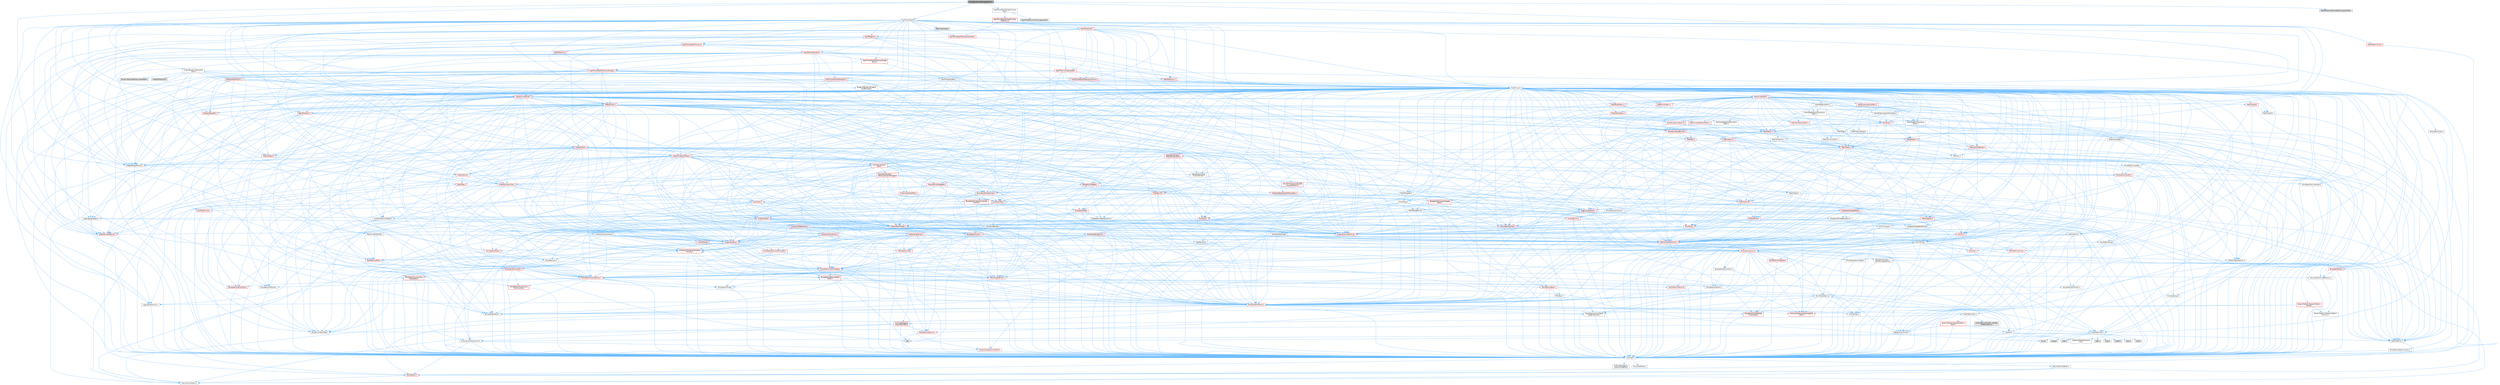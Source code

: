 digraph "RigVMBlueprintGeneratedClass.h"
{
 // INTERACTIVE_SVG=YES
 // LATEX_PDF_SIZE
  bgcolor="transparent";
  edge [fontname=Helvetica,fontsize=10,labelfontname=Helvetica,labelfontsize=10];
  node [fontname=Helvetica,fontsize=10,shape=box,height=0.2,width=0.4];
  Node1 [id="Node000001",label="RigVMBlueprintGeneratedClass.h",height=0.2,width=0.4,color="gray40", fillcolor="grey60", style="filled", fontcolor="black",tooltip=" "];
  Node1 -> Node2 [id="edge1_Node000001_Node000002",color="steelblue1",style="solid",tooltip=" "];
  Node2 [id="Node000002",label="CoreMinimal.h",height=0.2,width=0.4,color="grey40", fillcolor="white", style="filled",URL="$d7/d67/CoreMinimal_8h.html",tooltip=" "];
  Node2 -> Node3 [id="edge2_Node000002_Node000003",color="steelblue1",style="solid",tooltip=" "];
  Node3 [id="Node000003",label="CoreTypes.h",height=0.2,width=0.4,color="grey40", fillcolor="white", style="filled",URL="$dc/dec/CoreTypes_8h.html",tooltip=" "];
  Node3 -> Node4 [id="edge3_Node000003_Node000004",color="steelblue1",style="solid",tooltip=" "];
  Node4 [id="Node000004",label="HAL/Platform.h",height=0.2,width=0.4,color="red", fillcolor="#FFF0F0", style="filled",URL="$d9/dd0/Platform_8h.html",tooltip=" "];
  Node4 -> Node8 [id="edge4_Node000004_Node000008",color="steelblue1",style="solid",tooltip=" "];
  Node8 [id="Node000008",label="PreprocessorHelpers.h",height=0.2,width=0.4,color="grey40", fillcolor="white", style="filled",URL="$db/ddb/PreprocessorHelpers_8h.html",tooltip=" "];
  Node3 -> Node14 [id="edge5_Node000003_Node000014",color="steelblue1",style="solid",tooltip=" "];
  Node14 [id="Node000014",label="ProfilingDebugging\l/UMemoryDefines.h",height=0.2,width=0.4,color="grey40", fillcolor="white", style="filled",URL="$d2/da2/UMemoryDefines_8h.html",tooltip=" "];
  Node3 -> Node15 [id="edge6_Node000003_Node000015",color="steelblue1",style="solid",tooltip=" "];
  Node15 [id="Node000015",label="Misc/CoreMiscDefines.h",height=0.2,width=0.4,color="grey40", fillcolor="white", style="filled",URL="$da/d38/CoreMiscDefines_8h.html",tooltip=" "];
  Node15 -> Node4 [id="edge7_Node000015_Node000004",color="steelblue1",style="solid",tooltip=" "];
  Node15 -> Node8 [id="edge8_Node000015_Node000008",color="steelblue1",style="solid",tooltip=" "];
  Node3 -> Node16 [id="edge9_Node000003_Node000016",color="steelblue1",style="solid",tooltip=" "];
  Node16 [id="Node000016",label="Misc/CoreDefines.h",height=0.2,width=0.4,color="grey40", fillcolor="white", style="filled",URL="$d3/dd2/CoreDefines_8h.html",tooltip=" "];
  Node2 -> Node17 [id="edge10_Node000002_Node000017",color="steelblue1",style="solid",tooltip=" "];
  Node17 [id="Node000017",label="CoreFwd.h",height=0.2,width=0.4,color="grey40", fillcolor="white", style="filled",URL="$d1/d1e/CoreFwd_8h.html",tooltip=" "];
  Node17 -> Node3 [id="edge11_Node000017_Node000003",color="steelblue1",style="solid",tooltip=" "];
  Node17 -> Node18 [id="edge12_Node000017_Node000018",color="steelblue1",style="solid",tooltip=" "];
  Node18 [id="Node000018",label="Containers/ContainersFwd.h",height=0.2,width=0.4,color="grey40", fillcolor="white", style="filled",URL="$d4/d0a/ContainersFwd_8h.html",tooltip=" "];
  Node18 -> Node4 [id="edge13_Node000018_Node000004",color="steelblue1",style="solid",tooltip=" "];
  Node18 -> Node3 [id="edge14_Node000018_Node000003",color="steelblue1",style="solid",tooltip=" "];
  Node18 -> Node19 [id="edge15_Node000018_Node000019",color="steelblue1",style="solid",tooltip=" "];
  Node19 [id="Node000019",label="Traits/IsContiguousContainer.h",height=0.2,width=0.4,color="red", fillcolor="#FFF0F0", style="filled",URL="$d5/d3c/IsContiguousContainer_8h.html",tooltip=" "];
  Node19 -> Node3 [id="edge16_Node000019_Node000003",color="steelblue1",style="solid",tooltip=" "];
  Node17 -> Node22 [id="edge17_Node000017_Node000022",color="steelblue1",style="solid",tooltip=" "];
  Node22 [id="Node000022",label="Math/MathFwd.h",height=0.2,width=0.4,color="grey40", fillcolor="white", style="filled",URL="$d2/d10/MathFwd_8h.html",tooltip=" "];
  Node22 -> Node4 [id="edge18_Node000022_Node000004",color="steelblue1",style="solid",tooltip=" "];
  Node17 -> Node23 [id="edge19_Node000017_Node000023",color="steelblue1",style="solid",tooltip=" "];
  Node23 [id="Node000023",label="UObject/UObjectHierarchy\lFwd.h",height=0.2,width=0.4,color="grey40", fillcolor="white", style="filled",URL="$d3/d13/UObjectHierarchyFwd_8h.html",tooltip=" "];
  Node2 -> Node23 [id="edge20_Node000002_Node000023",color="steelblue1",style="solid",tooltip=" "];
  Node2 -> Node18 [id="edge21_Node000002_Node000018",color="steelblue1",style="solid",tooltip=" "];
  Node2 -> Node24 [id="edge22_Node000002_Node000024",color="steelblue1",style="solid",tooltip=" "];
  Node24 [id="Node000024",label="Misc/VarArgs.h",height=0.2,width=0.4,color="grey40", fillcolor="white", style="filled",URL="$d5/d6f/VarArgs_8h.html",tooltip=" "];
  Node24 -> Node3 [id="edge23_Node000024_Node000003",color="steelblue1",style="solid",tooltip=" "];
  Node2 -> Node25 [id="edge24_Node000002_Node000025",color="steelblue1",style="solid",tooltip=" "];
  Node25 [id="Node000025",label="Logging/LogVerbosity.h",height=0.2,width=0.4,color="grey40", fillcolor="white", style="filled",URL="$d2/d8f/LogVerbosity_8h.html",tooltip=" "];
  Node25 -> Node3 [id="edge25_Node000025_Node000003",color="steelblue1",style="solid",tooltip=" "];
  Node2 -> Node26 [id="edge26_Node000002_Node000026",color="steelblue1",style="solid",tooltip=" "];
  Node26 [id="Node000026",label="Misc/OutputDevice.h",height=0.2,width=0.4,color="grey40", fillcolor="white", style="filled",URL="$d7/d32/OutputDevice_8h.html",tooltip=" "];
  Node26 -> Node17 [id="edge27_Node000026_Node000017",color="steelblue1",style="solid",tooltip=" "];
  Node26 -> Node3 [id="edge28_Node000026_Node000003",color="steelblue1",style="solid",tooltip=" "];
  Node26 -> Node25 [id="edge29_Node000026_Node000025",color="steelblue1",style="solid",tooltip=" "];
  Node26 -> Node24 [id="edge30_Node000026_Node000024",color="steelblue1",style="solid",tooltip=" "];
  Node26 -> Node27 [id="edge31_Node000026_Node000027",color="steelblue1",style="solid",tooltip=" "];
  Node27 [id="Node000027",label="Templates/IsArrayOrRefOf\lTypeByPredicate.h",height=0.2,width=0.4,color="grey40", fillcolor="white", style="filled",URL="$d6/da1/IsArrayOrRefOfTypeByPredicate_8h.html",tooltip=" "];
  Node27 -> Node3 [id="edge32_Node000027_Node000003",color="steelblue1",style="solid",tooltip=" "];
  Node26 -> Node28 [id="edge33_Node000026_Node000028",color="steelblue1",style="solid",tooltip=" "];
  Node28 [id="Node000028",label="Templates/IsValidVariadic\lFunctionArg.h",height=0.2,width=0.4,color="red", fillcolor="#FFF0F0", style="filled",URL="$d0/dc8/IsValidVariadicFunctionArg_8h.html",tooltip=" "];
  Node28 -> Node3 [id="edge34_Node000028_Node000003",color="steelblue1",style="solid",tooltip=" "];
  Node26 -> Node30 [id="edge35_Node000026_Node000030",color="steelblue1",style="solid",tooltip=" "];
  Node30 [id="Node000030",label="Traits/IsCharEncodingCompatible\lWith.h",height=0.2,width=0.4,color="red", fillcolor="#FFF0F0", style="filled",URL="$df/dd1/IsCharEncodingCompatibleWith_8h.html",tooltip=" "];
  Node2 -> Node32 [id="edge36_Node000002_Node000032",color="steelblue1",style="solid",tooltip=" "];
  Node32 [id="Node000032",label="HAL/PlatformCrt.h",height=0.2,width=0.4,color="grey40", fillcolor="white", style="filled",URL="$d8/d75/PlatformCrt_8h.html",tooltip=" "];
  Node32 -> Node33 [id="edge37_Node000032_Node000033",color="steelblue1",style="solid",tooltip=" "];
  Node33 [id="Node000033",label="new",height=0.2,width=0.4,color="grey60", fillcolor="#E0E0E0", style="filled",tooltip=" "];
  Node32 -> Node34 [id="edge38_Node000032_Node000034",color="steelblue1",style="solid",tooltip=" "];
  Node34 [id="Node000034",label="wchar.h",height=0.2,width=0.4,color="grey60", fillcolor="#E0E0E0", style="filled",tooltip=" "];
  Node32 -> Node35 [id="edge39_Node000032_Node000035",color="steelblue1",style="solid",tooltip=" "];
  Node35 [id="Node000035",label="stddef.h",height=0.2,width=0.4,color="grey60", fillcolor="#E0E0E0", style="filled",tooltip=" "];
  Node32 -> Node36 [id="edge40_Node000032_Node000036",color="steelblue1",style="solid",tooltip=" "];
  Node36 [id="Node000036",label="stdlib.h",height=0.2,width=0.4,color="grey60", fillcolor="#E0E0E0", style="filled",tooltip=" "];
  Node32 -> Node37 [id="edge41_Node000032_Node000037",color="steelblue1",style="solid",tooltip=" "];
  Node37 [id="Node000037",label="stdio.h",height=0.2,width=0.4,color="grey60", fillcolor="#E0E0E0", style="filled",tooltip=" "];
  Node32 -> Node38 [id="edge42_Node000032_Node000038",color="steelblue1",style="solid",tooltip=" "];
  Node38 [id="Node000038",label="stdarg.h",height=0.2,width=0.4,color="grey60", fillcolor="#E0E0E0", style="filled",tooltip=" "];
  Node32 -> Node39 [id="edge43_Node000032_Node000039",color="steelblue1",style="solid",tooltip=" "];
  Node39 [id="Node000039",label="math.h",height=0.2,width=0.4,color="grey60", fillcolor="#E0E0E0", style="filled",tooltip=" "];
  Node32 -> Node40 [id="edge44_Node000032_Node000040",color="steelblue1",style="solid",tooltip=" "];
  Node40 [id="Node000040",label="float.h",height=0.2,width=0.4,color="grey60", fillcolor="#E0E0E0", style="filled",tooltip=" "];
  Node32 -> Node41 [id="edge45_Node000032_Node000041",color="steelblue1",style="solid",tooltip=" "];
  Node41 [id="Node000041",label="string.h",height=0.2,width=0.4,color="grey60", fillcolor="#E0E0E0", style="filled",tooltip=" "];
  Node2 -> Node42 [id="edge46_Node000002_Node000042",color="steelblue1",style="solid",tooltip=" "];
  Node42 [id="Node000042",label="HAL/PlatformMisc.h",height=0.2,width=0.4,color="grey40", fillcolor="white", style="filled",URL="$d0/df5/PlatformMisc_8h.html",tooltip=" "];
  Node42 -> Node3 [id="edge47_Node000042_Node000003",color="steelblue1",style="solid",tooltip=" "];
  Node42 -> Node43 [id="edge48_Node000042_Node000043",color="steelblue1",style="solid",tooltip=" "];
  Node43 [id="Node000043",label="GenericPlatform/GenericPlatform\lMisc.h",height=0.2,width=0.4,color="red", fillcolor="#FFF0F0", style="filled",URL="$db/d9a/GenericPlatformMisc_8h.html",tooltip=" "];
  Node43 -> Node17 [id="edge49_Node000043_Node000017",color="steelblue1",style="solid",tooltip=" "];
  Node43 -> Node3 [id="edge50_Node000043_Node000003",color="steelblue1",style="solid",tooltip=" "];
  Node43 -> Node32 [id="edge51_Node000043_Node000032",color="steelblue1",style="solid",tooltip=" "];
  Node43 -> Node47 [id="edge52_Node000043_Node000047",color="steelblue1",style="solid",tooltip=" "];
  Node47 [id="Node000047",label="Math/NumericLimits.h",height=0.2,width=0.4,color="grey40", fillcolor="white", style="filled",URL="$df/d1b/NumericLimits_8h.html",tooltip=" "];
  Node47 -> Node3 [id="edge53_Node000047_Node000003",color="steelblue1",style="solid",tooltip=" "];
  Node43 -> Node49 [id="edge54_Node000043_Node000049",color="steelblue1",style="solid",tooltip=" "];
  Node49 [id="Node000049",label="Misc/EnumClassFlags.h",height=0.2,width=0.4,color="grey40", fillcolor="white", style="filled",URL="$d8/de7/EnumClassFlags_8h.html",tooltip=" "];
  Node42 -> Node52 [id="edge55_Node000042_Node000052",color="steelblue1",style="solid",tooltip=" "];
  Node52 [id="Node000052",label="COMPILED_PLATFORM_HEADER\l(PlatformMisc.h)",height=0.2,width=0.4,color="grey60", fillcolor="#E0E0E0", style="filled",tooltip=" "];
  Node42 -> Node53 [id="edge56_Node000042_Node000053",color="steelblue1",style="solid",tooltip=" "];
  Node53 [id="Node000053",label="ProfilingDebugging\l/CpuProfilerTrace.h",height=0.2,width=0.4,color="red", fillcolor="#FFF0F0", style="filled",URL="$da/dcb/CpuProfilerTrace_8h.html",tooltip=" "];
  Node53 -> Node3 [id="edge57_Node000053_Node000003",color="steelblue1",style="solid",tooltip=" "];
  Node53 -> Node18 [id="edge58_Node000053_Node000018",color="steelblue1",style="solid",tooltip=" "];
  Node53 -> Node54 [id="edge59_Node000053_Node000054",color="steelblue1",style="solid",tooltip=" "];
  Node54 [id="Node000054",label="HAL/PlatformAtomics.h",height=0.2,width=0.4,color="red", fillcolor="#FFF0F0", style="filled",URL="$d3/d36/PlatformAtomics_8h.html",tooltip=" "];
  Node54 -> Node3 [id="edge60_Node000054_Node000003",color="steelblue1",style="solid",tooltip=" "];
  Node53 -> Node8 [id="edge61_Node000053_Node000008",color="steelblue1",style="solid",tooltip=" "];
  Node2 -> Node61 [id="edge62_Node000002_Node000061",color="steelblue1",style="solid",tooltip=" "];
  Node61 [id="Node000061",label="Misc/AssertionMacros.h",height=0.2,width=0.4,color="red", fillcolor="#FFF0F0", style="filled",URL="$d0/dfa/AssertionMacros_8h.html",tooltip=" "];
  Node61 -> Node3 [id="edge63_Node000061_Node000003",color="steelblue1",style="solid",tooltip=" "];
  Node61 -> Node4 [id="edge64_Node000061_Node000004",color="steelblue1",style="solid",tooltip=" "];
  Node61 -> Node42 [id="edge65_Node000061_Node000042",color="steelblue1",style="solid",tooltip=" "];
  Node61 -> Node8 [id="edge66_Node000061_Node000008",color="steelblue1",style="solid",tooltip=" "];
  Node61 -> Node62 [id="edge67_Node000061_Node000062",color="steelblue1",style="solid",tooltip=" "];
  Node62 [id="Node000062",label="Templates/EnableIf.h",height=0.2,width=0.4,color="grey40", fillcolor="white", style="filled",URL="$d7/d60/EnableIf_8h.html",tooltip=" "];
  Node62 -> Node3 [id="edge68_Node000062_Node000003",color="steelblue1",style="solid",tooltip=" "];
  Node61 -> Node27 [id="edge69_Node000061_Node000027",color="steelblue1",style="solid",tooltip=" "];
  Node61 -> Node28 [id="edge70_Node000061_Node000028",color="steelblue1",style="solid",tooltip=" "];
  Node61 -> Node30 [id="edge71_Node000061_Node000030",color="steelblue1",style="solid",tooltip=" "];
  Node61 -> Node24 [id="edge72_Node000061_Node000024",color="steelblue1",style="solid",tooltip=" "];
  Node2 -> Node70 [id="edge73_Node000002_Node000070",color="steelblue1",style="solid",tooltip=" "];
  Node70 [id="Node000070",label="Templates/IsPointer.h",height=0.2,width=0.4,color="grey40", fillcolor="white", style="filled",URL="$d7/d05/IsPointer_8h.html",tooltip=" "];
  Node70 -> Node3 [id="edge74_Node000070_Node000003",color="steelblue1",style="solid",tooltip=" "];
  Node2 -> Node71 [id="edge75_Node000002_Node000071",color="steelblue1",style="solid",tooltip=" "];
  Node71 [id="Node000071",label="HAL/PlatformMemory.h",height=0.2,width=0.4,color="red", fillcolor="#FFF0F0", style="filled",URL="$de/d68/PlatformMemory_8h.html",tooltip=" "];
  Node71 -> Node3 [id="edge76_Node000071_Node000003",color="steelblue1",style="solid",tooltip=" "];
  Node2 -> Node54 [id="edge77_Node000002_Node000054",color="steelblue1",style="solid",tooltip=" "];
  Node2 -> Node76 [id="edge78_Node000002_Node000076",color="steelblue1",style="solid",tooltip=" "];
  Node76 [id="Node000076",label="Misc/Exec.h",height=0.2,width=0.4,color="grey40", fillcolor="white", style="filled",URL="$de/ddb/Exec_8h.html",tooltip=" "];
  Node76 -> Node3 [id="edge79_Node000076_Node000003",color="steelblue1",style="solid",tooltip=" "];
  Node76 -> Node61 [id="edge80_Node000076_Node000061",color="steelblue1",style="solid",tooltip=" "];
  Node2 -> Node77 [id="edge81_Node000002_Node000077",color="steelblue1",style="solid",tooltip=" "];
  Node77 [id="Node000077",label="HAL/MemoryBase.h",height=0.2,width=0.4,color="red", fillcolor="#FFF0F0", style="filled",URL="$d6/d9f/MemoryBase_8h.html",tooltip=" "];
  Node77 -> Node3 [id="edge82_Node000077_Node000003",color="steelblue1",style="solid",tooltip=" "];
  Node77 -> Node54 [id="edge83_Node000077_Node000054",color="steelblue1",style="solid",tooltip=" "];
  Node77 -> Node32 [id="edge84_Node000077_Node000032",color="steelblue1",style="solid",tooltip=" "];
  Node77 -> Node76 [id="edge85_Node000077_Node000076",color="steelblue1",style="solid",tooltip=" "];
  Node77 -> Node26 [id="edge86_Node000077_Node000026",color="steelblue1",style="solid",tooltip=" "];
  Node2 -> Node87 [id="edge87_Node000002_Node000087",color="steelblue1",style="solid",tooltip=" "];
  Node87 [id="Node000087",label="HAL/UnrealMemory.h",height=0.2,width=0.4,color="red", fillcolor="#FFF0F0", style="filled",URL="$d9/d96/UnrealMemory_8h.html",tooltip=" "];
  Node87 -> Node3 [id="edge88_Node000087_Node000003",color="steelblue1",style="solid",tooltip=" "];
  Node87 -> Node77 [id="edge89_Node000087_Node000077",color="steelblue1",style="solid",tooltip=" "];
  Node87 -> Node71 [id="edge90_Node000087_Node000071",color="steelblue1",style="solid",tooltip=" "];
  Node87 -> Node70 [id="edge91_Node000087_Node000070",color="steelblue1",style="solid",tooltip=" "];
  Node2 -> Node89 [id="edge92_Node000002_Node000089",color="steelblue1",style="solid",tooltip=" "];
  Node89 [id="Node000089",label="Templates/IsArithmetic.h",height=0.2,width=0.4,color="grey40", fillcolor="white", style="filled",URL="$d2/d5d/IsArithmetic_8h.html",tooltip=" "];
  Node89 -> Node3 [id="edge93_Node000089_Node000003",color="steelblue1",style="solid",tooltip=" "];
  Node2 -> Node83 [id="edge94_Node000002_Node000083",color="steelblue1",style="solid",tooltip=" "];
  Node83 [id="Node000083",label="Templates/AndOrNot.h",height=0.2,width=0.4,color="grey40", fillcolor="white", style="filled",URL="$db/d0a/AndOrNot_8h.html",tooltip=" "];
  Node83 -> Node3 [id="edge95_Node000083_Node000003",color="steelblue1",style="solid",tooltip=" "];
  Node2 -> Node90 [id="edge96_Node000002_Node000090",color="steelblue1",style="solid",tooltip=" "];
  Node90 [id="Node000090",label="Templates/IsPODType.h",height=0.2,width=0.4,color="grey40", fillcolor="white", style="filled",URL="$d7/db1/IsPODType_8h.html",tooltip=" "];
  Node90 -> Node3 [id="edge97_Node000090_Node000003",color="steelblue1",style="solid",tooltip=" "];
  Node2 -> Node91 [id="edge98_Node000002_Node000091",color="steelblue1",style="solid",tooltip=" "];
  Node91 [id="Node000091",label="Templates/IsUECoreType.h",height=0.2,width=0.4,color="red", fillcolor="#FFF0F0", style="filled",URL="$d1/db8/IsUECoreType_8h.html",tooltip=" "];
  Node91 -> Node3 [id="edge99_Node000091_Node000003",color="steelblue1",style="solid",tooltip=" "];
  Node2 -> Node84 [id="edge100_Node000002_Node000084",color="steelblue1",style="solid",tooltip=" "];
  Node84 [id="Node000084",label="Templates/IsTriviallyCopy\lConstructible.h",height=0.2,width=0.4,color="red", fillcolor="#FFF0F0", style="filled",URL="$d3/d78/IsTriviallyCopyConstructible_8h.html",tooltip=" "];
  Node84 -> Node3 [id="edge101_Node000084_Node000003",color="steelblue1",style="solid",tooltip=" "];
  Node2 -> Node92 [id="edge102_Node000002_Node000092",color="steelblue1",style="solid",tooltip=" "];
  Node92 [id="Node000092",label="Templates/UnrealTypeTraits.h",height=0.2,width=0.4,color="red", fillcolor="#FFF0F0", style="filled",URL="$d2/d2d/UnrealTypeTraits_8h.html",tooltip=" "];
  Node92 -> Node3 [id="edge103_Node000092_Node000003",color="steelblue1",style="solid",tooltip=" "];
  Node92 -> Node70 [id="edge104_Node000092_Node000070",color="steelblue1",style="solid",tooltip=" "];
  Node92 -> Node61 [id="edge105_Node000092_Node000061",color="steelblue1",style="solid",tooltip=" "];
  Node92 -> Node83 [id="edge106_Node000092_Node000083",color="steelblue1",style="solid",tooltip=" "];
  Node92 -> Node62 [id="edge107_Node000092_Node000062",color="steelblue1",style="solid",tooltip=" "];
  Node92 -> Node89 [id="edge108_Node000092_Node000089",color="steelblue1",style="solid",tooltip=" "];
  Node92 -> Node90 [id="edge109_Node000092_Node000090",color="steelblue1",style="solid",tooltip=" "];
  Node92 -> Node91 [id="edge110_Node000092_Node000091",color="steelblue1",style="solid",tooltip=" "];
  Node92 -> Node84 [id="edge111_Node000092_Node000084",color="steelblue1",style="solid",tooltip=" "];
  Node2 -> Node62 [id="edge112_Node000002_Node000062",color="steelblue1",style="solid",tooltip=" "];
  Node2 -> Node94 [id="edge113_Node000002_Node000094",color="steelblue1",style="solid",tooltip=" "];
  Node94 [id="Node000094",label="Templates/RemoveReference.h",height=0.2,width=0.4,color="grey40", fillcolor="white", style="filled",URL="$da/dbe/RemoveReference_8h.html",tooltip=" "];
  Node94 -> Node3 [id="edge114_Node000094_Node000003",color="steelblue1",style="solid",tooltip=" "];
  Node2 -> Node95 [id="edge115_Node000002_Node000095",color="steelblue1",style="solid",tooltip=" "];
  Node95 [id="Node000095",label="Templates/IntegralConstant.h",height=0.2,width=0.4,color="grey40", fillcolor="white", style="filled",URL="$db/d1b/IntegralConstant_8h.html",tooltip=" "];
  Node95 -> Node3 [id="edge116_Node000095_Node000003",color="steelblue1",style="solid",tooltip=" "];
  Node2 -> Node96 [id="edge117_Node000002_Node000096",color="steelblue1",style="solid",tooltip=" "];
  Node96 [id="Node000096",label="Templates/IsClass.h",height=0.2,width=0.4,color="grey40", fillcolor="white", style="filled",URL="$db/dcb/IsClass_8h.html",tooltip=" "];
  Node96 -> Node3 [id="edge118_Node000096_Node000003",color="steelblue1",style="solid",tooltip=" "];
  Node2 -> Node97 [id="edge119_Node000002_Node000097",color="steelblue1",style="solid",tooltip=" "];
  Node97 [id="Node000097",label="Templates/TypeCompatible\lBytes.h",height=0.2,width=0.4,color="red", fillcolor="#FFF0F0", style="filled",URL="$df/d0a/TypeCompatibleBytes_8h.html",tooltip=" "];
  Node97 -> Node3 [id="edge120_Node000097_Node000003",color="steelblue1",style="solid",tooltip=" "];
  Node97 -> Node41 [id="edge121_Node000097_Node000041",color="steelblue1",style="solid",tooltip=" "];
  Node97 -> Node33 [id="edge122_Node000097_Node000033",color="steelblue1",style="solid",tooltip=" "];
  Node2 -> Node19 [id="edge123_Node000002_Node000019",color="steelblue1",style="solid",tooltip=" "];
  Node2 -> Node98 [id="edge124_Node000002_Node000098",color="steelblue1",style="solid",tooltip=" "];
  Node98 [id="Node000098",label="Templates/UnrealTemplate.h",height=0.2,width=0.4,color="red", fillcolor="#FFF0F0", style="filled",URL="$d4/d24/UnrealTemplate_8h.html",tooltip=" "];
  Node98 -> Node3 [id="edge125_Node000098_Node000003",color="steelblue1",style="solid",tooltip=" "];
  Node98 -> Node70 [id="edge126_Node000098_Node000070",color="steelblue1",style="solid",tooltip=" "];
  Node98 -> Node87 [id="edge127_Node000098_Node000087",color="steelblue1",style="solid",tooltip=" "];
  Node98 -> Node92 [id="edge128_Node000098_Node000092",color="steelblue1",style="solid",tooltip=" "];
  Node98 -> Node94 [id="edge129_Node000098_Node000094",color="steelblue1",style="solid",tooltip=" "];
  Node98 -> Node97 [id="edge130_Node000098_Node000097",color="steelblue1",style="solid",tooltip=" "];
  Node98 -> Node19 [id="edge131_Node000098_Node000019",color="steelblue1",style="solid",tooltip=" "];
  Node2 -> Node47 [id="edge132_Node000002_Node000047",color="steelblue1",style="solid",tooltip=" "];
  Node2 -> Node102 [id="edge133_Node000002_Node000102",color="steelblue1",style="solid",tooltip=" "];
  Node102 [id="Node000102",label="HAL/PlatformMath.h",height=0.2,width=0.4,color="red", fillcolor="#FFF0F0", style="filled",URL="$dc/d53/PlatformMath_8h.html",tooltip=" "];
  Node102 -> Node3 [id="edge134_Node000102_Node000003",color="steelblue1",style="solid",tooltip=" "];
  Node2 -> Node85 [id="edge135_Node000002_Node000085",color="steelblue1",style="solid",tooltip=" "];
  Node85 [id="Node000085",label="Templates/IsTriviallyCopy\lAssignable.h",height=0.2,width=0.4,color="red", fillcolor="#FFF0F0", style="filled",URL="$d2/df2/IsTriviallyCopyAssignable_8h.html",tooltip=" "];
  Node85 -> Node3 [id="edge136_Node000085_Node000003",color="steelblue1",style="solid",tooltip=" "];
  Node2 -> Node110 [id="edge137_Node000002_Node000110",color="steelblue1",style="solid",tooltip=" "];
  Node110 [id="Node000110",label="Templates/MemoryOps.h",height=0.2,width=0.4,color="red", fillcolor="#FFF0F0", style="filled",URL="$db/dea/MemoryOps_8h.html",tooltip=" "];
  Node110 -> Node3 [id="edge138_Node000110_Node000003",color="steelblue1",style="solid",tooltip=" "];
  Node110 -> Node87 [id="edge139_Node000110_Node000087",color="steelblue1",style="solid",tooltip=" "];
  Node110 -> Node85 [id="edge140_Node000110_Node000085",color="steelblue1",style="solid",tooltip=" "];
  Node110 -> Node84 [id="edge141_Node000110_Node000084",color="steelblue1",style="solid",tooltip=" "];
  Node110 -> Node92 [id="edge142_Node000110_Node000092",color="steelblue1",style="solid",tooltip=" "];
  Node110 -> Node33 [id="edge143_Node000110_Node000033",color="steelblue1",style="solid",tooltip=" "];
  Node2 -> Node111 [id="edge144_Node000002_Node000111",color="steelblue1",style="solid",tooltip=" "];
  Node111 [id="Node000111",label="Containers/ContainerAllocation\lPolicies.h",height=0.2,width=0.4,color="red", fillcolor="#FFF0F0", style="filled",URL="$d7/dff/ContainerAllocationPolicies_8h.html",tooltip=" "];
  Node111 -> Node3 [id="edge145_Node000111_Node000003",color="steelblue1",style="solid",tooltip=" "];
  Node111 -> Node111 [id="edge146_Node000111_Node000111",color="steelblue1",style="solid",tooltip=" "];
  Node111 -> Node102 [id="edge147_Node000111_Node000102",color="steelblue1",style="solid",tooltip=" "];
  Node111 -> Node87 [id="edge148_Node000111_Node000087",color="steelblue1",style="solid",tooltip=" "];
  Node111 -> Node47 [id="edge149_Node000111_Node000047",color="steelblue1",style="solid",tooltip=" "];
  Node111 -> Node61 [id="edge150_Node000111_Node000061",color="steelblue1",style="solid",tooltip=" "];
  Node111 -> Node110 [id="edge151_Node000111_Node000110",color="steelblue1",style="solid",tooltip=" "];
  Node111 -> Node97 [id="edge152_Node000111_Node000097",color="steelblue1",style="solid",tooltip=" "];
  Node2 -> Node114 [id="edge153_Node000002_Node000114",color="steelblue1",style="solid",tooltip=" "];
  Node114 [id="Node000114",label="Templates/IsEnumClass.h",height=0.2,width=0.4,color="grey40", fillcolor="white", style="filled",URL="$d7/d15/IsEnumClass_8h.html",tooltip=" "];
  Node114 -> Node3 [id="edge154_Node000114_Node000003",color="steelblue1",style="solid",tooltip=" "];
  Node114 -> Node83 [id="edge155_Node000114_Node000083",color="steelblue1",style="solid",tooltip=" "];
  Node2 -> Node115 [id="edge156_Node000002_Node000115",color="steelblue1",style="solid",tooltip=" "];
  Node115 [id="Node000115",label="HAL/PlatformProperties.h",height=0.2,width=0.4,color="red", fillcolor="#FFF0F0", style="filled",URL="$d9/db0/PlatformProperties_8h.html",tooltip=" "];
  Node115 -> Node3 [id="edge157_Node000115_Node000003",color="steelblue1",style="solid",tooltip=" "];
  Node2 -> Node118 [id="edge158_Node000002_Node000118",color="steelblue1",style="solid",tooltip=" "];
  Node118 [id="Node000118",label="Misc/EngineVersionBase.h",height=0.2,width=0.4,color="grey40", fillcolor="white", style="filled",URL="$d5/d2b/EngineVersionBase_8h.html",tooltip=" "];
  Node118 -> Node3 [id="edge159_Node000118_Node000003",color="steelblue1",style="solid",tooltip=" "];
  Node2 -> Node119 [id="edge160_Node000002_Node000119",color="steelblue1",style="solid",tooltip=" "];
  Node119 [id="Node000119",label="Internationalization\l/TextNamespaceFwd.h",height=0.2,width=0.4,color="grey40", fillcolor="white", style="filled",URL="$d8/d97/TextNamespaceFwd_8h.html",tooltip=" "];
  Node119 -> Node3 [id="edge161_Node000119_Node000003",color="steelblue1",style="solid",tooltip=" "];
  Node2 -> Node120 [id="edge162_Node000002_Node000120",color="steelblue1",style="solid",tooltip=" "];
  Node120 [id="Node000120",label="Serialization/Archive.h",height=0.2,width=0.4,color="red", fillcolor="#FFF0F0", style="filled",URL="$d7/d3b/Archive_8h.html",tooltip=" "];
  Node120 -> Node17 [id="edge163_Node000120_Node000017",color="steelblue1",style="solid",tooltip=" "];
  Node120 -> Node3 [id="edge164_Node000120_Node000003",color="steelblue1",style="solid",tooltip=" "];
  Node120 -> Node115 [id="edge165_Node000120_Node000115",color="steelblue1",style="solid",tooltip=" "];
  Node120 -> Node119 [id="edge166_Node000120_Node000119",color="steelblue1",style="solid",tooltip=" "];
  Node120 -> Node22 [id="edge167_Node000120_Node000022",color="steelblue1",style="solid",tooltip=" "];
  Node120 -> Node61 [id="edge168_Node000120_Node000061",color="steelblue1",style="solid",tooltip=" "];
  Node120 -> Node118 [id="edge169_Node000120_Node000118",color="steelblue1",style="solid",tooltip=" "];
  Node120 -> Node24 [id="edge170_Node000120_Node000024",color="steelblue1",style="solid",tooltip=" "];
  Node120 -> Node62 [id="edge171_Node000120_Node000062",color="steelblue1",style="solid",tooltip=" "];
  Node120 -> Node27 [id="edge172_Node000120_Node000027",color="steelblue1",style="solid",tooltip=" "];
  Node120 -> Node114 [id="edge173_Node000120_Node000114",color="steelblue1",style="solid",tooltip=" "];
  Node120 -> Node28 [id="edge174_Node000120_Node000028",color="steelblue1",style="solid",tooltip=" "];
  Node120 -> Node98 [id="edge175_Node000120_Node000098",color="steelblue1",style="solid",tooltip=" "];
  Node120 -> Node30 [id="edge176_Node000120_Node000030",color="steelblue1",style="solid",tooltip=" "];
  Node120 -> Node123 [id="edge177_Node000120_Node000123",color="steelblue1",style="solid",tooltip=" "];
  Node123 [id="Node000123",label="UObject/ObjectVersion.h",height=0.2,width=0.4,color="grey40", fillcolor="white", style="filled",URL="$da/d63/ObjectVersion_8h.html",tooltip=" "];
  Node123 -> Node3 [id="edge178_Node000123_Node000003",color="steelblue1",style="solid",tooltip=" "];
  Node2 -> Node124 [id="edge179_Node000002_Node000124",color="steelblue1",style="solid",tooltip=" "];
  Node124 [id="Node000124",label="Templates/Less.h",height=0.2,width=0.4,color="grey40", fillcolor="white", style="filled",URL="$de/dc8/Less_8h.html",tooltip=" "];
  Node124 -> Node3 [id="edge180_Node000124_Node000003",color="steelblue1",style="solid",tooltip=" "];
  Node124 -> Node98 [id="edge181_Node000124_Node000098",color="steelblue1",style="solid",tooltip=" "];
  Node2 -> Node125 [id="edge182_Node000002_Node000125",color="steelblue1",style="solid",tooltip=" "];
  Node125 [id="Node000125",label="Templates/Sorting.h",height=0.2,width=0.4,color="red", fillcolor="#FFF0F0", style="filled",URL="$d3/d9e/Sorting_8h.html",tooltip=" "];
  Node125 -> Node3 [id="edge183_Node000125_Node000003",color="steelblue1",style="solid",tooltip=" "];
  Node125 -> Node102 [id="edge184_Node000125_Node000102",color="steelblue1",style="solid",tooltip=" "];
  Node125 -> Node124 [id="edge185_Node000125_Node000124",color="steelblue1",style="solid",tooltip=" "];
  Node2 -> Node136 [id="edge186_Node000002_Node000136",color="steelblue1",style="solid",tooltip=" "];
  Node136 [id="Node000136",label="Misc/Char.h",height=0.2,width=0.4,color="red", fillcolor="#FFF0F0", style="filled",URL="$d0/d58/Char_8h.html",tooltip=" "];
  Node136 -> Node3 [id="edge187_Node000136_Node000003",color="steelblue1",style="solid",tooltip=" "];
  Node2 -> Node139 [id="edge188_Node000002_Node000139",color="steelblue1",style="solid",tooltip=" "];
  Node139 [id="Node000139",label="GenericPlatform/GenericPlatform\lStricmp.h",height=0.2,width=0.4,color="grey40", fillcolor="white", style="filled",URL="$d2/d86/GenericPlatformStricmp_8h.html",tooltip=" "];
  Node139 -> Node3 [id="edge189_Node000139_Node000003",color="steelblue1",style="solid",tooltip=" "];
  Node2 -> Node140 [id="edge190_Node000002_Node000140",color="steelblue1",style="solid",tooltip=" "];
  Node140 [id="Node000140",label="GenericPlatform/GenericPlatform\lString.h",height=0.2,width=0.4,color="red", fillcolor="#FFF0F0", style="filled",URL="$dd/d20/GenericPlatformString_8h.html",tooltip=" "];
  Node140 -> Node3 [id="edge191_Node000140_Node000003",color="steelblue1",style="solid",tooltip=" "];
  Node140 -> Node139 [id="edge192_Node000140_Node000139",color="steelblue1",style="solid",tooltip=" "];
  Node140 -> Node62 [id="edge193_Node000140_Node000062",color="steelblue1",style="solid",tooltip=" "];
  Node140 -> Node30 [id="edge194_Node000140_Node000030",color="steelblue1",style="solid",tooltip=" "];
  Node2 -> Node73 [id="edge195_Node000002_Node000073",color="steelblue1",style="solid",tooltip=" "];
  Node73 [id="Node000073",label="HAL/PlatformString.h",height=0.2,width=0.4,color="red", fillcolor="#FFF0F0", style="filled",URL="$db/db5/PlatformString_8h.html",tooltip=" "];
  Node73 -> Node3 [id="edge196_Node000073_Node000003",color="steelblue1",style="solid",tooltip=" "];
  Node2 -> Node143 [id="edge197_Node000002_Node000143",color="steelblue1",style="solid",tooltip=" "];
  Node143 [id="Node000143",label="Misc/CString.h",height=0.2,width=0.4,color="grey40", fillcolor="white", style="filled",URL="$d2/d49/CString_8h.html",tooltip=" "];
  Node143 -> Node3 [id="edge198_Node000143_Node000003",color="steelblue1",style="solid",tooltip=" "];
  Node143 -> Node32 [id="edge199_Node000143_Node000032",color="steelblue1",style="solid",tooltip=" "];
  Node143 -> Node73 [id="edge200_Node000143_Node000073",color="steelblue1",style="solid",tooltip=" "];
  Node143 -> Node61 [id="edge201_Node000143_Node000061",color="steelblue1",style="solid",tooltip=" "];
  Node143 -> Node136 [id="edge202_Node000143_Node000136",color="steelblue1",style="solid",tooltip=" "];
  Node143 -> Node24 [id="edge203_Node000143_Node000024",color="steelblue1",style="solid",tooltip=" "];
  Node143 -> Node27 [id="edge204_Node000143_Node000027",color="steelblue1",style="solid",tooltip=" "];
  Node143 -> Node28 [id="edge205_Node000143_Node000028",color="steelblue1",style="solid",tooltip=" "];
  Node143 -> Node30 [id="edge206_Node000143_Node000030",color="steelblue1",style="solid",tooltip=" "];
  Node2 -> Node144 [id="edge207_Node000002_Node000144",color="steelblue1",style="solid",tooltip=" "];
  Node144 [id="Node000144",label="Misc/Crc.h",height=0.2,width=0.4,color="red", fillcolor="#FFF0F0", style="filled",URL="$d4/dd2/Crc_8h.html",tooltip=" "];
  Node144 -> Node3 [id="edge208_Node000144_Node000003",color="steelblue1",style="solid",tooltip=" "];
  Node144 -> Node73 [id="edge209_Node000144_Node000073",color="steelblue1",style="solid",tooltip=" "];
  Node144 -> Node61 [id="edge210_Node000144_Node000061",color="steelblue1",style="solid",tooltip=" "];
  Node144 -> Node143 [id="edge211_Node000144_Node000143",color="steelblue1",style="solid",tooltip=" "];
  Node144 -> Node136 [id="edge212_Node000144_Node000136",color="steelblue1",style="solid",tooltip=" "];
  Node144 -> Node92 [id="edge213_Node000144_Node000092",color="steelblue1",style="solid",tooltip=" "];
  Node2 -> Node135 [id="edge214_Node000002_Node000135",color="steelblue1",style="solid",tooltip=" "];
  Node135 [id="Node000135",label="Math/UnrealMathUtility.h",height=0.2,width=0.4,color="red", fillcolor="#FFF0F0", style="filled",URL="$db/db8/UnrealMathUtility_8h.html",tooltip=" "];
  Node135 -> Node3 [id="edge215_Node000135_Node000003",color="steelblue1",style="solid",tooltip=" "];
  Node135 -> Node61 [id="edge216_Node000135_Node000061",color="steelblue1",style="solid",tooltip=" "];
  Node135 -> Node102 [id="edge217_Node000135_Node000102",color="steelblue1",style="solid",tooltip=" "];
  Node135 -> Node22 [id="edge218_Node000135_Node000022",color="steelblue1",style="solid",tooltip=" "];
  Node2 -> Node145 [id="edge219_Node000002_Node000145",color="steelblue1",style="solid",tooltip=" "];
  Node145 [id="Node000145",label="Containers/UnrealString.h",height=0.2,width=0.4,color="red", fillcolor="#FFF0F0", style="filled",URL="$d5/dba/UnrealString_8h.html",tooltip=" "];
  Node2 -> Node149 [id="edge220_Node000002_Node000149",color="steelblue1",style="solid",tooltip=" "];
  Node149 [id="Node000149",label="Containers/Array.h",height=0.2,width=0.4,color="red", fillcolor="#FFF0F0", style="filled",URL="$df/dd0/Array_8h.html",tooltip=" "];
  Node149 -> Node3 [id="edge221_Node000149_Node000003",color="steelblue1",style="solid",tooltip=" "];
  Node149 -> Node61 [id="edge222_Node000149_Node000061",color="steelblue1",style="solid",tooltip=" "];
  Node149 -> Node87 [id="edge223_Node000149_Node000087",color="steelblue1",style="solid",tooltip=" "];
  Node149 -> Node92 [id="edge224_Node000149_Node000092",color="steelblue1",style="solid",tooltip=" "];
  Node149 -> Node98 [id="edge225_Node000149_Node000098",color="steelblue1",style="solid",tooltip=" "];
  Node149 -> Node111 [id="edge226_Node000149_Node000111",color="steelblue1",style="solid",tooltip=" "];
  Node149 -> Node120 [id="edge227_Node000149_Node000120",color="steelblue1",style="solid",tooltip=" "];
  Node149 -> Node128 [id="edge228_Node000149_Node000128",color="steelblue1",style="solid",tooltip=" "];
  Node128 [id="Node000128",label="Templates/Invoke.h",height=0.2,width=0.4,color="red", fillcolor="#FFF0F0", style="filled",URL="$d7/deb/Invoke_8h.html",tooltip=" "];
  Node128 -> Node3 [id="edge229_Node000128_Node000003",color="steelblue1",style="solid",tooltip=" "];
  Node128 -> Node98 [id="edge230_Node000128_Node000098",color="steelblue1",style="solid",tooltip=" "];
  Node149 -> Node124 [id="edge231_Node000149_Node000124",color="steelblue1",style="solid",tooltip=" "];
  Node149 -> Node125 [id="edge232_Node000149_Node000125",color="steelblue1",style="solid",tooltip=" "];
  Node149 -> Node172 [id="edge233_Node000149_Node000172",color="steelblue1",style="solid",tooltip=" "];
  Node172 [id="Node000172",label="Templates/AlignmentTemplates.h",height=0.2,width=0.4,color="red", fillcolor="#FFF0F0", style="filled",URL="$dd/d32/AlignmentTemplates_8h.html",tooltip=" "];
  Node172 -> Node3 [id="edge234_Node000172_Node000003",color="steelblue1",style="solid",tooltip=" "];
  Node172 -> Node70 [id="edge235_Node000172_Node000070",color="steelblue1",style="solid",tooltip=" "];
  Node2 -> Node173 [id="edge236_Node000002_Node000173",color="steelblue1",style="solid",tooltip=" "];
  Node173 [id="Node000173",label="Misc/FrameNumber.h",height=0.2,width=0.4,color="grey40", fillcolor="white", style="filled",URL="$dd/dbd/FrameNumber_8h.html",tooltip=" "];
  Node173 -> Node3 [id="edge237_Node000173_Node000003",color="steelblue1",style="solid",tooltip=" "];
  Node173 -> Node47 [id="edge238_Node000173_Node000047",color="steelblue1",style="solid",tooltip=" "];
  Node173 -> Node135 [id="edge239_Node000173_Node000135",color="steelblue1",style="solid",tooltip=" "];
  Node173 -> Node62 [id="edge240_Node000173_Node000062",color="steelblue1",style="solid",tooltip=" "];
  Node173 -> Node92 [id="edge241_Node000173_Node000092",color="steelblue1",style="solid",tooltip=" "];
  Node2 -> Node174 [id="edge242_Node000002_Node000174",color="steelblue1",style="solid",tooltip=" "];
  Node174 [id="Node000174",label="Misc/Timespan.h",height=0.2,width=0.4,color="grey40", fillcolor="white", style="filled",URL="$da/dd9/Timespan_8h.html",tooltip=" "];
  Node174 -> Node3 [id="edge243_Node000174_Node000003",color="steelblue1",style="solid",tooltip=" "];
  Node174 -> Node175 [id="edge244_Node000174_Node000175",color="steelblue1",style="solid",tooltip=" "];
  Node175 [id="Node000175",label="Math/Interval.h",height=0.2,width=0.4,color="grey40", fillcolor="white", style="filled",URL="$d1/d55/Interval_8h.html",tooltip=" "];
  Node175 -> Node3 [id="edge245_Node000175_Node000003",color="steelblue1",style="solid",tooltip=" "];
  Node175 -> Node89 [id="edge246_Node000175_Node000089",color="steelblue1",style="solid",tooltip=" "];
  Node175 -> Node92 [id="edge247_Node000175_Node000092",color="steelblue1",style="solid",tooltip=" "];
  Node175 -> Node47 [id="edge248_Node000175_Node000047",color="steelblue1",style="solid",tooltip=" "];
  Node175 -> Node135 [id="edge249_Node000175_Node000135",color="steelblue1",style="solid",tooltip=" "];
  Node174 -> Node135 [id="edge250_Node000174_Node000135",color="steelblue1",style="solid",tooltip=" "];
  Node174 -> Node61 [id="edge251_Node000174_Node000061",color="steelblue1",style="solid",tooltip=" "];
  Node2 -> Node176 [id="edge252_Node000002_Node000176",color="steelblue1",style="solid",tooltip=" "];
  Node176 [id="Node000176",label="Containers/StringConv.h",height=0.2,width=0.4,color="red", fillcolor="#FFF0F0", style="filled",URL="$d3/ddf/StringConv_8h.html",tooltip=" "];
  Node176 -> Node3 [id="edge253_Node000176_Node000003",color="steelblue1",style="solid",tooltip=" "];
  Node176 -> Node61 [id="edge254_Node000176_Node000061",color="steelblue1",style="solid",tooltip=" "];
  Node176 -> Node111 [id="edge255_Node000176_Node000111",color="steelblue1",style="solid",tooltip=" "];
  Node176 -> Node149 [id="edge256_Node000176_Node000149",color="steelblue1",style="solid",tooltip=" "];
  Node176 -> Node143 [id="edge257_Node000176_Node000143",color="steelblue1",style="solid",tooltip=" "];
  Node176 -> Node177 [id="edge258_Node000176_Node000177",color="steelblue1",style="solid",tooltip=" "];
  Node177 [id="Node000177",label="Templates/IsArray.h",height=0.2,width=0.4,color="grey40", fillcolor="white", style="filled",URL="$d8/d8d/IsArray_8h.html",tooltip=" "];
  Node177 -> Node3 [id="edge259_Node000177_Node000003",color="steelblue1",style="solid",tooltip=" "];
  Node176 -> Node98 [id="edge260_Node000176_Node000098",color="steelblue1",style="solid",tooltip=" "];
  Node176 -> Node92 [id="edge261_Node000176_Node000092",color="steelblue1",style="solid",tooltip=" "];
  Node176 -> Node30 [id="edge262_Node000176_Node000030",color="steelblue1",style="solid",tooltip=" "];
  Node176 -> Node19 [id="edge263_Node000176_Node000019",color="steelblue1",style="solid",tooltip=" "];
  Node2 -> Node178 [id="edge264_Node000002_Node000178",color="steelblue1",style="solid",tooltip=" "];
  Node178 [id="Node000178",label="UObject/UnrealNames.h",height=0.2,width=0.4,color="red", fillcolor="#FFF0F0", style="filled",URL="$d8/db1/UnrealNames_8h.html",tooltip=" "];
  Node178 -> Node3 [id="edge265_Node000178_Node000003",color="steelblue1",style="solid",tooltip=" "];
  Node2 -> Node180 [id="edge266_Node000002_Node000180",color="steelblue1",style="solid",tooltip=" "];
  Node180 [id="Node000180",label="UObject/NameTypes.h",height=0.2,width=0.4,color="red", fillcolor="#FFF0F0", style="filled",URL="$d6/d35/NameTypes_8h.html",tooltip=" "];
  Node180 -> Node3 [id="edge267_Node000180_Node000003",color="steelblue1",style="solid",tooltip=" "];
  Node180 -> Node61 [id="edge268_Node000180_Node000061",color="steelblue1",style="solid",tooltip=" "];
  Node180 -> Node87 [id="edge269_Node000180_Node000087",color="steelblue1",style="solid",tooltip=" "];
  Node180 -> Node92 [id="edge270_Node000180_Node000092",color="steelblue1",style="solid",tooltip=" "];
  Node180 -> Node98 [id="edge271_Node000180_Node000098",color="steelblue1",style="solid",tooltip=" "];
  Node180 -> Node145 [id="edge272_Node000180_Node000145",color="steelblue1",style="solid",tooltip=" "];
  Node180 -> Node176 [id="edge273_Node000180_Node000176",color="steelblue1",style="solid",tooltip=" "];
  Node180 -> Node178 [id="edge274_Node000180_Node000178",color="steelblue1",style="solid",tooltip=" "];
  Node2 -> Node188 [id="edge275_Node000002_Node000188",color="steelblue1",style="solid",tooltip=" "];
  Node188 [id="Node000188",label="Misc/Parse.h",height=0.2,width=0.4,color="red", fillcolor="#FFF0F0", style="filled",URL="$dc/d71/Parse_8h.html",tooltip=" "];
  Node188 -> Node145 [id="edge276_Node000188_Node000145",color="steelblue1",style="solid",tooltip=" "];
  Node188 -> Node3 [id="edge277_Node000188_Node000003",color="steelblue1",style="solid",tooltip=" "];
  Node188 -> Node32 [id="edge278_Node000188_Node000032",color="steelblue1",style="solid",tooltip=" "];
  Node188 -> Node49 [id="edge279_Node000188_Node000049",color="steelblue1",style="solid",tooltip=" "];
  Node188 -> Node189 [id="edge280_Node000188_Node000189",color="steelblue1",style="solid",tooltip=" "];
  Node189 [id="Node000189",label="Templates/Function.h",height=0.2,width=0.4,color="red", fillcolor="#FFF0F0", style="filled",URL="$df/df5/Function_8h.html",tooltip=" "];
  Node189 -> Node3 [id="edge281_Node000189_Node000003",color="steelblue1",style="solid",tooltip=" "];
  Node189 -> Node61 [id="edge282_Node000189_Node000061",color="steelblue1",style="solid",tooltip=" "];
  Node189 -> Node87 [id="edge283_Node000189_Node000087",color="steelblue1",style="solid",tooltip=" "];
  Node189 -> Node92 [id="edge284_Node000189_Node000092",color="steelblue1",style="solid",tooltip=" "];
  Node189 -> Node128 [id="edge285_Node000189_Node000128",color="steelblue1",style="solid",tooltip=" "];
  Node189 -> Node98 [id="edge286_Node000189_Node000098",color="steelblue1",style="solid",tooltip=" "];
  Node189 -> Node135 [id="edge287_Node000189_Node000135",color="steelblue1",style="solid",tooltip=" "];
  Node189 -> Node33 [id="edge288_Node000189_Node000033",color="steelblue1",style="solid",tooltip=" "];
  Node2 -> Node172 [id="edge289_Node000002_Node000172",color="steelblue1",style="solid",tooltip=" "];
  Node2 -> Node191 [id="edge290_Node000002_Node000191",color="steelblue1",style="solid",tooltip=" "];
  Node191 [id="Node000191",label="Misc/StructBuilder.h",height=0.2,width=0.4,color="grey40", fillcolor="white", style="filled",URL="$d9/db3/StructBuilder_8h.html",tooltip=" "];
  Node191 -> Node3 [id="edge291_Node000191_Node000003",color="steelblue1",style="solid",tooltip=" "];
  Node191 -> Node135 [id="edge292_Node000191_Node000135",color="steelblue1",style="solid",tooltip=" "];
  Node191 -> Node172 [id="edge293_Node000191_Node000172",color="steelblue1",style="solid",tooltip=" "];
  Node2 -> Node104 [id="edge294_Node000002_Node000104",color="steelblue1",style="solid",tooltip=" "];
  Node104 [id="Node000104",label="Templates/Decay.h",height=0.2,width=0.4,color="red", fillcolor="#FFF0F0", style="filled",URL="$dd/d0f/Decay_8h.html",tooltip=" "];
  Node104 -> Node3 [id="edge295_Node000104_Node000003",color="steelblue1",style="solid",tooltip=" "];
  Node104 -> Node94 [id="edge296_Node000104_Node000094",color="steelblue1",style="solid",tooltip=" "];
  Node2 -> Node192 [id="edge297_Node000002_Node000192",color="steelblue1",style="solid",tooltip=" "];
  Node192 [id="Node000192",label="Templates/PointerIsConvertible\lFromTo.h",height=0.2,width=0.4,color="red", fillcolor="#FFF0F0", style="filled",URL="$d6/d65/PointerIsConvertibleFromTo_8h.html",tooltip=" "];
  Node192 -> Node3 [id="edge298_Node000192_Node000003",color="steelblue1",style="solid",tooltip=" "];
  Node2 -> Node128 [id="edge299_Node000002_Node000128",color="steelblue1",style="solid",tooltip=" "];
  Node2 -> Node189 [id="edge300_Node000002_Node000189",color="steelblue1",style="solid",tooltip=" "];
  Node2 -> Node161 [id="edge301_Node000002_Node000161",color="steelblue1",style="solid",tooltip=" "];
  Node161 [id="Node000161",label="Templates/TypeHash.h",height=0.2,width=0.4,color="red", fillcolor="#FFF0F0", style="filled",URL="$d1/d62/TypeHash_8h.html",tooltip=" "];
  Node161 -> Node3 [id="edge302_Node000161_Node000003",color="steelblue1",style="solid",tooltip=" "];
  Node161 -> Node144 [id="edge303_Node000161_Node000144",color="steelblue1",style="solid",tooltip=" "];
  Node2 -> Node193 [id="edge304_Node000002_Node000193",color="steelblue1",style="solid",tooltip=" "];
  Node193 [id="Node000193",label="Containers/ScriptArray.h",height=0.2,width=0.4,color="red", fillcolor="#FFF0F0", style="filled",URL="$dc/daf/ScriptArray_8h.html",tooltip=" "];
  Node193 -> Node3 [id="edge305_Node000193_Node000003",color="steelblue1",style="solid",tooltip=" "];
  Node193 -> Node61 [id="edge306_Node000193_Node000061",color="steelblue1",style="solid",tooltip=" "];
  Node193 -> Node87 [id="edge307_Node000193_Node000087",color="steelblue1",style="solid",tooltip=" "];
  Node193 -> Node111 [id="edge308_Node000193_Node000111",color="steelblue1",style="solid",tooltip=" "];
  Node193 -> Node149 [id="edge309_Node000193_Node000149",color="steelblue1",style="solid",tooltip=" "];
  Node2 -> Node194 [id="edge310_Node000002_Node000194",color="steelblue1",style="solid",tooltip=" "];
  Node194 [id="Node000194",label="Containers/BitArray.h",height=0.2,width=0.4,color="red", fillcolor="#FFF0F0", style="filled",URL="$d1/de4/BitArray_8h.html",tooltip=" "];
  Node194 -> Node111 [id="edge311_Node000194_Node000111",color="steelblue1",style="solid",tooltip=" "];
  Node194 -> Node3 [id="edge312_Node000194_Node000003",color="steelblue1",style="solid",tooltip=" "];
  Node194 -> Node54 [id="edge313_Node000194_Node000054",color="steelblue1",style="solid",tooltip=" "];
  Node194 -> Node87 [id="edge314_Node000194_Node000087",color="steelblue1",style="solid",tooltip=" "];
  Node194 -> Node135 [id="edge315_Node000194_Node000135",color="steelblue1",style="solid",tooltip=" "];
  Node194 -> Node61 [id="edge316_Node000194_Node000061",color="steelblue1",style="solid",tooltip=" "];
  Node194 -> Node49 [id="edge317_Node000194_Node000049",color="steelblue1",style="solid",tooltip=" "];
  Node194 -> Node120 [id="edge318_Node000194_Node000120",color="steelblue1",style="solid",tooltip=" "];
  Node194 -> Node62 [id="edge319_Node000194_Node000062",color="steelblue1",style="solid",tooltip=" "];
  Node194 -> Node128 [id="edge320_Node000194_Node000128",color="steelblue1",style="solid",tooltip=" "];
  Node194 -> Node98 [id="edge321_Node000194_Node000098",color="steelblue1",style="solid",tooltip=" "];
  Node194 -> Node92 [id="edge322_Node000194_Node000092",color="steelblue1",style="solid",tooltip=" "];
  Node2 -> Node195 [id="edge323_Node000002_Node000195",color="steelblue1",style="solid",tooltip=" "];
  Node195 [id="Node000195",label="Containers/SparseArray.h",height=0.2,width=0.4,color="red", fillcolor="#FFF0F0", style="filled",URL="$d5/dbf/SparseArray_8h.html",tooltip=" "];
  Node195 -> Node3 [id="edge324_Node000195_Node000003",color="steelblue1",style="solid",tooltip=" "];
  Node195 -> Node61 [id="edge325_Node000195_Node000061",color="steelblue1",style="solid",tooltip=" "];
  Node195 -> Node87 [id="edge326_Node000195_Node000087",color="steelblue1",style="solid",tooltip=" "];
  Node195 -> Node92 [id="edge327_Node000195_Node000092",color="steelblue1",style="solid",tooltip=" "];
  Node195 -> Node98 [id="edge328_Node000195_Node000098",color="steelblue1",style="solid",tooltip=" "];
  Node195 -> Node111 [id="edge329_Node000195_Node000111",color="steelblue1",style="solid",tooltip=" "];
  Node195 -> Node124 [id="edge330_Node000195_Node000124",color="steelblue1",style="solid",tooltip=" "];
  Node195 -> Node149 [id="edge331_Node000195_Node000149",color="steelblue1",style="solid",tooltip=" "];
  Node195 -> Node135 [id="edge332_Node000195_Node000135",color="steelblue1",style="solid",tooltip=" "];
  Node195 -> Node193 [id="edge333_Node000195_Node000193",color="steelblue1",style="solid",tooltip=" "];
  Node195 -> Node194 [id="edge334_Node000195_Node000194",color="steelblue1",style="solid",tooltip=" "];
  Node195 -> Node145 [id="edge335_Node000195_Node000145",color="steelblue1",style="solid",tooltip=" "];
  Node2 -> Node211 [id="edge336_Node000002_Node000211",color="steelblue1",style="solid",tooltip=" "];
  Node211 [id="Node000211",label="Containers/Set.h",height=0.2,width=0.4,color="red", fillcolor="#FFF0F0", style="filled",URL="$d4/d45/Set_8h.html",tooltip=" "];
  Node211 -> Node111 [id="edge337_Node000211_Node000111",color="steelblue1",style="solid",tooltip=" "];
  Node211 -> Node195 [id="edge338_Node000211_Node000195",color="steelblue1",style="solid",tooltip=" "];
  Node211 -> Node18 [id="edge339_Node000211_Node000018",color="steelblue1",style="solid",tooltip=" "];
  Node211 -> Node135 [id="edge340_Node000211_Node000135",color="steelblue1",style="solid",tooltip=" "];
  Node211 -> Node61 [id="edge341_Node000211_Node000061",color="steelblue1",style="solid",tooltip=" "];
  Node211 -> Node191 [id="edge342_Node000211_Node000191",color="steelblue1",style="solid",tooltip=" "];
  Node211 -> Node189 [id="edge343_Node000211_Node000189",color="steelblue1",style="solid",tooltip=" "];
  Node211 -> Node125 [id="edge344_Node000211_Node000125",color="steelblue1",style="solid",tooltip=" "];
  Node211 -> Node161 [id="edge345_Node000211_Node000161",color="steelblue1",style="solid",tooltip=" "];
  Node211 -> Node98 [id="edge346_Node000211_Node000098",color="steelblue1",style="solid",tooltip=" "];
  Node2 -> Node214 [id="edge347_Node000002_Node000214",color="steelblue1",style="solid",tooltip=" "];
  Node214 [id="Node000214",label="Algo/Reverse.h",height=0.2,width=0.4,color="grey40", fillcolor="white", style="filled",URL="$d5/d93/Reverse_8h.html",tooltip=" "];
  Node214 -> Node3 [id="edge348_Node000214_Node000003",color="steelblue1",style="solid",tooltip=" "];
  Node214 -> Node98 [id="edge349_Node000214_Node000098",color="steelblue1",style="solid",tooltip=" "];
  Node2 -> Node215 [id="edge350_Node000002_Node000215",color="steelblue1",style="solid",tooltip=" "];
  Node215 [id="Node000215",label="Containers/Map.h",height=0.2,width=0.4,color="red", fillcolor="#FFF0F0", style="filled",URL="$df/d79/Map_8h.html",tooltip=" "];
  Node215 -> Node3 [id="edge351_Node000215_Node000003",color="steelblue1",style="solid",tooltip=" "];
  Node215 -> Node214 [id="edge352_Node000215_Node000214",color="steelblue1",style="solid",tooltip=" "];
  Node215 -> Node211 [id="edge353_Node000215_Node000211",color="steelblue1",style="solid",tooltip=" "];
  Node215 -> Node145 [id="edge354_Node000215_Node000145",color="steelblue1",style="solid",tooltip=" "];
  Node215 -> Node61 [id="edge355_Node000215_Node000061",color="steelblue1",style="solid",tooltip=" "];
  Node215 -> Node191 [id="edge356_Node000215_Node000191",color="steelblue1",style="solid",tooltip=" "];
  Node215 -> Node189 [id="edge357_Node000215_Node000189",color="steelblue1",style="solid",tooltip=" "];
  Node215 -> Node125 [id="edge358_Node000215_Node000125",color="steelblue1",style="solid",tooltip=" "];
  Node215 -> Node216 [id="edge359_Node000215_Node000216",color="steelblue1",style="solid",tooltip=" "];
  Node216 [id="Node000216",label="Templates/Tuple.h",height=0.2,width=0.4,color="red", fillcolor="#FFF0F0", style="filled",URL="$d2/d4f/Tuple_8h.html",tooltip=" "];
  Node216 -> Node3 [id="edge360_Node000216_Node000003",color="steelblue1",style="solid",tooltip=" "];
  Node216 -> Node98 [id="edge361_Node000216_Node000098",color="steelblue1",style="solid",tooltip=" "];
  Node216 -> Node217 [id="edge362_Node000216_Node000217",color="steelblue1",style="solid",tooltip=" "];
  Node217 [id="Node000217",label="Delegates/IntegerSequence.h",height=0.2,width=0.4,color="grey40", fillcolor="white", style="filled",URL="$d2/dcc/IntegerSequence_8h.html",tooltip=" "];
  Node217 -> Node3 [id="edge363_Node000217_Node000003",color="steelblue1",style="solid",tooltip=" "];
  Node216 -> Node128 [id="edge364_Node000216_Node000128",color="steelblue1",style="solid",tooltip=" "];
  Node216 -> Node161 [id="edge365_Node000216_Node000161",color="steelblue1",style="solid",tooltip=" "];
  Node215 -> Node98 [id="edge366_Node000215_Node000098",color="steelblue1",style="solid",tooltip=" "];
  Node215 -> Node92 [id="edge367_Node000215_Node000092",color="steelblue1",style="solid",tooltip=" "];
  Node2 -> Node219 [id="edge368_Node000002_Node000219",color="steelblue1",style="solid",tooltip=" "];
  Node219 [id="Node000219",label="Math/IntPoint.h",height=0.2,width=0.4,color="red", fillcolor="#FFF0F0", style="filled",URL="$d3/df7/IntPoint_8h.html",tooltip=" "];
  Node219 -> Node3 [id="edge369_Node000219_Node000003",color="steelblue1",style="solid",tooltip=" "];
  Node219 -> Node61 [id="edge370_Node000219_Node000061",color="steelblue1",style="solid",tooltip=" "];
  Node219 -> Node188 [id="edge371_Node000219_Node000188",color="steelblue1",style="solid",tooltip=" "];
  Node219 -> Node22 [id="edge372_Node000219_Node000022",color="steelblue1",style="solid",tooltip=" "];
  Node219 -> Node135 [id="edge373_Node000219_Node000135",color="steelblue1",style="solid",tooltip=" "];
  Node219 -> Node145 [id="edge374_Node000219_Node000145",color="steelblue1",style="solid",tooltip=" "];
  Node219 -> Node161 [id="edge375_Node000219_Node000161",color="steelblue1",style="solid",tooltip=" "];
  Node2 -> Node221 [id="edge376_Node000002_Node000221",color="steelblue1",style="solid",tooltip=" "];
  Node221 [id="Node000221",label="Math/IntVector.h",height=0.2,width=0.4,color="red", fillcolor="#FFF0F0", style="filled",URL="$d7/d44/IntVector_8h.html",tooltip=" "];
  Node221 -> Node3 [id="edge377_Node000221_Node000003",color="steelblue1",style="solid",tooltip=" "];
  Node221 -> Node144 [id="edge378_Node000221_Node000144",color="steelblue1",style="solid",tooltip=" "];
  Node221 -> Node188 [id="edge379_Node000221_Node000188",color="steelblue1",style="solid",tooltip=" "];
  Node221 -> Node22 [id="edge380_Node000221_Node000022",color="steelblue1",style="solid",tooltip=" "];
  Node221 -> Node135 [id="edge381_Node000221_Node000135",color="steelblue1",style="solid",tooltip=" "];
  Node221 -> Node145 [id="edge382_Node000221_Node000145",color="steelblue1",style="solid",tooltip=" "];
  Node2 -> Node222 [id="edge383_Node000002_Node000222",color="steelblue1",style="solid",tooltip=" "];
  Node222 [id="Node000222",label="Logging/LogCategory.h",height=0.2,width=0.4,color="grey40", fillcolor="white", style="filled",URL="$d9/d36/LogCategory_8h.html",tooltip=" "];
  Node222 -> Node3 [id="edge384_Node000222_Node000003",color="steelblue1",style="solid",tooltip=" "];
  Node222 -> Node25 [id="edge385_Node000222_Node000025",color="steelblue1",style="solid",tooltip=" "];
  Node222 -> Node180 [id="edge386_Node000222_Node000180",color="steelblue1",style="solid",tooltip=" "];
  Node2 -> Node223 [id="edge387_Node000002_Node000223",color="steelblue1",style="solid",tooltip=" "];
  Node223 [id="Node000223",label="Logging/LogMacros.h",height=0.2,width=0.4,color="red", fillcolor="#FFF0F0", style="filled",URL="$d0/d16/LogMacros_8h.html",tooltip=" "];
  Node223 -> Node145 [id="edge388_Node000223_Node000145",color="steelblue1",style="solid",tooltip=" "];
  Node223 -> Node3 [id="edge389_Node000223_Node000003",color="steelblue1",style="solid",tooltip=" "];
  Node223 -> Node8 [id="edge390_Node000223_Node000008",color="steelblue1",style="solid",tooltip=" "];
  Node223 -> Node222 [id="edge391_Node000223_Node000222",color="steelblue1",style="solid",tooltip=" "];
  Node223 -> Node25 [id="edge392_Node000223_Node000025",color="steelblue1",style="solid",tooltip=" "];
  Node223 -> Node61 [id="edge393_Node000223_Node000061",color="steelblue1",style="solid",tooltip=" "];
  Node223 -> Node24 [id="edge394_Node000223_Node000024",color="steelblue1",style="solid",tooltip=" "];
  Node223 -> Node62 [id="edge395_Node000223_Node000062",color="steelblue1",style="solid",tooltip=" "];
  Node223 -> Node27 [id="edge396_Node000223_Node000027",color="steelblue1",style="solid",tooltip=" "];
  Node223 -> Node28 [id="edge397_Node000223_Node000028",color="steelblue1",style="solid",tooltip=" "];
  Node223 -> Node30 [id="edge398_Node000223_Node000030",color="steelblue1",style="solid",tooltip=" "];
  Node2 -> Node226 [id="edge399_Node000002_Node000226",color="steelblue1",style="solid",tooltip=" "];
  Node226 [id="Node000226",label="Math/Vector2D.h",height=0.2,width=0.4,color="red", fillcolor="#FFF0F0", style="filled",URL="$d3/db0/Vector2D_8h.html",tooltip=" "];
  Node226 -> Node3 [id="edge400_Node000226_Node000003",color="steelblue1",style="solid",tooltip=" "];
  Node226 -> Node22 [id="edge401_Node000226_Node000022",color="steelblue1",style="solid",tooltip=" "];
  Node226 -> Node61 [id="edge402_Node000226_Node000061",color="steelblue1",style="solid",tooltip=" "];
  Node226 -> Node144 [id="edge403_Node000226_Node000144",color="steelblue1",style="solid",tooltip=" "];
  Node226 -> Node135 [id="edge404_Node000226_Node000135",color="steelblue1",style="solid",tooltip=" "];
  Node226 -> Node145 [id="edge405_Node000226_Node000145",color="steelblue1",style="solid",tooltip=" "];
  Node226 -> Node188 [id="edge406_Node000226_Node000188",color="steelblue1",style="solid",tooltip=" "];
  Node226 -> Node219 [id="edge407_Node000226_Node000219",color="steelblue1",style="solid",tooltip=" "];
  Node226 -> Node223 [id="edge408_Node000226_Node000223",color="steelblue1",style="solid",tooltip=" "];
  Node2 -> Node230 [id="edge409_Node000002_Node000230",color="steelblue1",style="solid",tooltip=" "];
  Node230 [id="Node000230",label="Math/IntRect.h",height=0.2,width=0.4,color="grey40", fillcolor="white", style="filled",URL="$d7/d53/IntRect_8h.html",tooltip=" "];
  Node230 -> Node3 [id="edge410_Node000230_Node000003",color="steelblue1",style="solid",tooltip=" "];
  Node230 -> Node22 [id="edge411_Node000230_Node000022",color="steelblue1",style="solid",tooltip=" "];
  Node230 -> Node135 [id="edge412_Node000230_Node000135",color="steelblue1",style="solid",tooltip=" "];
  Node230 -> Node145 [id="edge413_Node000230_Node000145",color="steelblue1",style="solid",tooltip=" "];
  Node230 -> Node219 [id="edge414_Node000230_Node000219",color="steelblue1",style="solid",tooltip=" "];
  Node230 -> Node226 [id="edge415_Node000230_Node000226",color="steelblue1",style="solid",tooltip=" "];
  Node2 -> Node231 [id="edge416_Node000002_Node000231",color="steelblue1",style="solid",tooltip=" "];
  Node231 [id="Node000231",label="Misc/ByteSwap.h",height=0.2,width=0.4,color="grey40", fillcolor="white", style="filled",URL="$dc/dd7/ByteSwap_8h.html",tooltip=" "];
  Node231 -> Node3 [id="edge417_Node000231_Node000003",color="steelblue1",style="solid",tooltip=" "];
  Node231 -> Node32 [id="edge418_Node000231_Node000032",color="steelblue1",style="solid",tooltip=" "];
  Node2 -> Node160 [id="edge419_Node000002_Node000160",color="steelblue1",style="solid",tooltip=" "];
  Node160 [id="Node000160",label="Containers/EnumAsByte.h",height=0.2,width=0.4,color="grey40", fillcolor="white", style="filled",URL="$d6/d9a/EnumAsByte_8h.html",tooltip=" "];
  Node160 -> Node3 [id="edge420_Node000160_Node000003",color="steelblue1",style="solid",tooltip=" "];
  Node160 -> Node90 [id="edge421_Node000160_Node000090",color="steelblue1",style="solid",tooltip=" "];
  Node160 -> Node161 [id="edge422_Node000160_Node000161",color="steelblue1",style="solid",tooltip=" "];
  Node2 -> Node232 [id="edge423_Node000002_Node000232",color="steelblue1",style="solid",tooltip=" "];
  Node232 [id="Node000232",label="HAL/PlatformTLS.h",height=0.2,width=0.4,color="red", fillcolor="#FFF0F0", style="filled",URL="$d0/def/PlatformTLS_8h.html",tooltip=" "];
  Node232 -> Node3 [id="edge424_Node000232_Node000003",color="steelblue1",style="solid",tooltip=" "];
  Node2 -> Node235 [id="edge425_Node000002_Node000235",color="steelblue1",style="solid",tooltip=" "];
  Node235 [id="Node000235",label="CoreGlobals.h",height=0.2,width=0.4,color="red", fillcolor="#FFF0F0", style="filled",URL="$d5/d8c/CoreGlobals_8h.html",tooltip=" "];
  Node235 -> Node145 [id="edge426_Node000235_Node000145",color="steelblue1",style="solid",tooltip=" "];
  Node235 -> Node3 [id="edge427_Node000235_Node000003",color="steelblue1",style="solid",tooltip=" "];
  Node235 -> Node232 [id="edge428_Node000235_Node000232",color="steelblue1",style="solid",tooltip=" "];
  Node235 -> Node223 [id="edge429_Node000235_Node000223",color="steelblue1",style="solid",tooltip=" "];
  Node235 -> Node49 [id="edge430_Node000235_Node000049",color="steelblue1",style="solid",tooltip=" "];
  Node235 -> Node26 [id="edge431_Node000235_Node000026",color="steelblue1",style="solid",tooltip=" "];
  Node235 -> Node53 [id="edge432_Node000235_Node000053",color="steelblue1",style="solid",tooltip=" "];
  Node235 -> Node180 [id="edge433_Node000235_Node000180",color="steelblue1",style="solid",tooltip=" "];
  Node2 -> Node236 [id="edge434_Node000002_Node000236",color="steelblue1",style="solid",tooltip=" "];
  Node236 [id="Node000236",label="Templates/SharedPointer.h",height=0.2,width=0.4,color="red", fillcolor="#FFF0F0", style="filled",URL="$d2/d17/SharedPointer_8h.html",tooltip=" "];
  Node236 -> Node3 [id="edge435_Node000236_Node000003",color="steelblue1",style="solid",tooltip=" "];
  Node236 -> Node192 [id="edge436_Node000236_Node000192",color="steelblue1",style="solid",tooltip=" "];
  Node236 -> Node61 [id="edge437_Node000236_Node000061",color="steelblue1",style="solid",tooltip=" "];
  Node236 -> Node87 [id="edge438_Node000236_Node000087",color="steelblue1",style="solid",tooltip=" "];
  Node236 -> Node149 [id="edge439_Node000236_Node000149",color="steelblue1",style="solid",tooltip=" "];
  Node236 -> Node215 [id="edge440_Node000236_Node000215",color="steelblue1",style="solid",tooltip=" "];
  Node236 -> Node235 [id="edge441_Node000236_Node000235",color="steelblue1",style="solid",tooltip=" "];
  Node2 -> Node241 [id="edge442_Node000002_Node000241",color="steelblue1",style="solid",tooltip=" "];
  Node241 [id="Node000241",label="Internationalization\l/CulturePointer.h",height=0.2,width=0.4,color="grey40", fillcolor="white", style="filled",URL="$d6/dbe/CulturePointer_8h.html",tooltip=" "];
  Node241 -> Node3 [id="edge443_Node000241_Node000003",color="steelblue1",style="solid",tooltip=" "];
  Node241 -> Node236 [id="edge444_Node000241_Node000236",color="steelblue1",style="solid",tooltip=" "];
  Node2 -> Node242 [id="edge445_Node000002_Node000242",color="steelblue1",style="solid",tooltip=" "];
  Node242 [id="Node000242",label="UObject/WeakObjectPtrTemplates.h",height=0.2,width=0.4,color="red", fillcolor="#FFF0F0", style="filled",URL="$d8/d3b/WeakObjectPtrTemplates_8h.html",tooltip=" "];
  Node242 -> Node3 [id="edge446_Node000242_Node000003",color="steelblue1",style="solid",tooltip=" "];
  Node242 -> Node215 [id="edge447_Node000242_Node000215",color="steelblue1",style="solid",tooltip=" "];
  Node2 -> Node245 [id="edge448_Node000002_Node000245",color="steelblue1",style="solid",tooltip=" "];
  Node245 [id="Node000245",label="Delegates/DelegateSettings.h",height=0.2,width=0.4,color="grey40", fillcolor="white", style="filled",URL="$d0/d97/DelegateSettings_8h.html",tooltip=" "];
  Node245 -> Node3 [id="edge449_Node000245_Node000003",color="steelblue1",style="solid",tooltip=" "];
  Node2 -> Node246 [id="edge450_Node000002_Node000246",color="steelblue1",style="solid",tooltip=" "];
  Node246 [id="Node000246",label="Delegates/IDelegateInstance.h",height=0.2,width=0.4,color="grey40", fillcolor="white", style="filled",URL="$d2/d10/IDelegateInstance_8h.html",tooltip=" "];
  Node246 -> Node3 [id="edge451_Node000246_Node000003",color="steelblue1",style="solid",tooltip=" "];
  Node246 -> Node161 [id="edge452_Node000246_Node000161",color="steelblue1",style="solid",tooltip=" "];
  Node246 -> Node180 [id="edge453_Node000246_Node000180",color="steelblue1",style="solid",tooltip=" "];
  Node246 -> Node245 [id="edge454_Node000246_Node000245",color="steelblue1",style="solid",tooltip=" "];
  Node2 -> Node247 [id="edge455_Node000002_Node000247",color="steelblue1",style="solid",tooltip=" "];
  Node247 [id="Node000247",label="Delegates/DelegateBase.h",height=0.2,width=0.4,color="red", fillcolor="#FFF0F0", style="filled",URL="$da/d67/DelegateBase_8h.html",tooltip=" "];
  Node247 -> Node3 [id="edge456_Node000247_Node000003",color="steelblue1",style="solid",tooltip=" "];
  Node247 -> Node111 [id="edge457_Node000247_Node000111",color="steelblue1",style="solid",tooltip=" "];
  Node247 -> Node135 [id="edge458_Node000247_Node000135",color="steelblue1",style="solid",tooltip=" "];
  Node247 -> Node180 [id="edge459_Node000247_Node000180",color="steelblue1",style="solid",tooltip=" "];
  Node247 -> Node245 [id="edge460_Node000247_Node000245",color="steelblue1",style="solid",tooltip=" "];
  Node247 -> Node246 [id="edge461_Node000247_Node000246",color="steelblue1",style="solid",tooltip=" "];
  Node2 -> Node255 [id="edge462_Node000002_Node000255",color="steelblue1",style="solid",tooltip=" "];
  Node255 [id="Node000255",label="Delegates/MulticastDelegate\lBase.h",height=0.2,width=0.4,color="red", fillcolor="#FFF0F0", style="filled",URL="$db/d16/MulticastDelegateBase_8h.html",tooltip=" "];
  Node255 -> Node3 [id="edge463_Node000255_Node000003",color="steelblue1",style="solid",tooltip=" "];
  Node255 -> Node111 [id="edge464_Node000255_Node000111",color="steelblue1",style="solid",tooltip=" "];
  Node255 -> Node149 [id="edge465_Node000255_Node000149",color="steelblue1",style="solid",tooltip=" "];
  Node255 -> Node135 [id="edge466_Node000255_Node000135",color="steelblue1",style="solid",tooltip=" "];
  Node255 -> Node246 [id="edge467_Node000255_Node000246",color="steelblue1",style="solid",tooltip=" "];
  Node255 -> Node247 [id="edge468_Node000255_Node000247",color="steelblue1",style="solid",tooltip=" "];
  Node2 -> Node217 [id="edge469_Node000002_Node000217",color="steelblue1",style="solid",tooltip=" "];
  Node2 -> Node216 [id="edge470_Node000002_Node000216",color="steelblue1",style="solid",tooltip=" "];
  Node2 -> Node256 [id="edge471_Node000002_Node000256",color="steelblue1",style="solid",tooltip=" "];
  Node256 [id="Node000256",label="UObject/ScriptDelegates.h",height=0.2,width=0.4,color="red", fillcolor="#FFF0F0", style="filled",URL="$de/d81/ScriptDelegates_8h.html",tooltip=" "];
  Node256 -> Node149 [id="edge472_Node000256_Node000149",color="steelblue1",style="solid",tooltip=" "];
  Node256 -> Node111 [id="edge473_Node000256_Node000111",color="steelblue1",style="solid",tooltip=" "];
  Node256 -> Node145 [id="edge474_Node000256_Node000145",color="steelblue1",style="solid",tooltip=" "];
  Node256 -> Node61 [id="edge475_Node000256_Node000061",color="steelblue1",style="solid",tooltip=" "];
  Node256 -> Node236 [id="edge476_Node000256_Node000236",color="steelblue1",style="solid",tooltip=" "];
  Node256 -> Node161 [id="edge477_Node000256_Node000161",color="steelblue1",style="solid",tooltip=" "];
  Node256 -> Node92 [id="edge478_Node000256_Node000092",color="steelblue1",style="solid",tooltip=" "];
  Node256 -> Node180 [id="edge479_Node000256_Node000180",color="steelblue1",style="solid",tooltip=" "];
  Node2 -> Node258 [id="edge480_Node000002_Node000258",color="steelblue1",style="solid",tooltip=" "];
  Node258 [id="Node000258",label="Delegates/Delegate.h",height=0.2,width=0.4,color="red", fillcolor="#FFF0F0", style="filled",URL="$d4/d80/Delegate_8h.html",tooltip=" "];
  Node258 -> Node3 [id="edge481_Node000258_Node000003",color="steelblue1",style="solid",tooltip=" "];
  Node258 -> Node61 [id="edge482_Node000258_Node000061",color="steelblue1",style="solid",tooltip=" "];
  Node258 -> Node180 [id="edge483_Node000258_Node000180",color="steelblue1",style="solid",tooltip=" "];
  Node258 -> Node236 [id="edge484_Node000258_Node000236",color="steelblue1",style="solid",tooltip=" "];
  Node258 -> Node242 [id="edge485_Node000258_Node000242",color="steelblue1",style="solid",tooltip=" "];
  Node258 -> Node255 [id="edge486_Node000258_Node000255",color="steelblue1",style="solid",tooltip=" "];
  Node258 -> Node217 [id="edge487_Node000258_Node000217",color="steelblue1",style="solid",tooltip=" "];
  Node2 -> Node263 [id="edge488_Node000002_Node000263",color="steelblue1",style="solid",tooltip=" "];
  Node263 [id="Node000263",label="Internationalization\l/TextLocalizationManager.h",height=0.2,width=0.4,color="red", fillcolor="#FFF0F0", style="filled",URL="$d5/d2e/TextLocalizationManager_8h.html",tooltip=" "];
  Node263 -> Node149 [id="edge489_Node000263_Node000149",color="steelblue1",style="solid",tooltip=" "];
  Node263 -> Node187 [id="edge490_Node000263_Node000187",color="steelblue1",style="solid",tooltip=" "];
  Node187 [id="Node000187",label="Containers/ArrayView.h",height=0.2,width=0.4,color="red", fillcolor="#FFF0F0", style="filled",URL="$d7/df4/ArrayView_8h.html",tooltip=" "];
  Node187 -> Node3 [id="edge491_Node000187_Node000003",color="steelblue1",style="solid",tooltip=" "];
  Node187 -> Node18 [id="edge492_Node000187_Node000018",color="steelblue1",style="solid",tooltip=" "];
  Node187 -> Node61 [id="edge493_Node000187_Node000061",color="steelblue1",style="solid",tooltip=" "];
  Node187 -> Node128 [id="edge494_Node000187_Node000128",color="steelblue1",style="solid",tooltip=" "];
  Node187 -> Node92 [id="edge495_Node000187_Node000092",color="steelblue1",style="solid",tooltip=" "];
  Node187 -> Node149 [id="edge496_Node000187_Node000149",color="steelblue1",style="solid",tooltip=" "];
  Node187 -> Node135 [id="edge497_Node000187_Node000135",color="steelblue1",style="solid",tooltip=" "];
  Node263 -> Node111 [id="edge498_Node000263_Node000111",color="steelblue1",style="solid",tooltip=" "];
  Node263 -> Node215 [id="edge499_Node000263_Node000215",color="steelblue1",style="solid",tooltip=" "];
  Node263 -> Node211 [id="edge500_Node000263_Node000211",color="steelblue1",style="solid",tooltip=" "];
  Node263 -> Node145 [id="edge501_Node000263_Node000145",color="steelblue1",style="solid",tooltip=" "];
  Node263 -> Node3 [id="edge502_Node000263_Node000003",color="steelblue1",style="solid",tooltip=" "];
  Node263 -> Node258 [id="edge503_Node000263_Node000258",color="steelblue1",style="solid",tooltip=" "];
  Node263 -> Node144 [id="edge504_Node000263_Node000144",color="steelblue1",style="solid",tooltip=" "];
  Node263 -> Node49 [id="edge505_Node000263_Node000049",color="steelblue1",style="solid",tooltip=" "];
  Node263 -> Node189 [id="edge506_Node000263_Node000189",color="steelblue1",style="solid",tooltip=" "];
  Node263 -> Node236 [id="edge507_Node000263_Node000236",color="steelblue1",style="solid",tooltip=" "];
  Node2 -> Node204 [id="edge508_Node000002_Node000204",color="steelblue1",style="solid",tooltip=" "];
  Node204 [id="Node000204",label="Misc/Optional.h",height=0.2,width=0.4,color="red", fillcolor="#FFF0F0", style="filled",URL="$d2/dae/Optional_8h.html",tooltip=" "];
  Node204 -> Node3 [id="edge509_Node000204_Node000003",color="steelblue1",style="solid",tooltip=" "];
  Node204 -> Node61 [id="edge510_Node000204_Node000061",color="steelblue1",style="solid",tooltip=" "];
  Node204 -> Node110 [id="edge511_Node000204_Node000110",color="steelblue1",style="solid",tooltip=" "];
  Node204 -> Node98 [id="edge512_Node000204_Node000098",color="steelblue1",style="solid",tooltip=" "];
  Node204 -> Node120 [id="edge513_Node000204_Node000120",color="steelblue1",style="solid",tooltip=" "];
  Node2 -> Node177 [id="edge514_Node000002_Node000177",color="steelblue1",style="solid",tooltip=" "];
  Node2 -> Node209 [id="edge515_Node000002_Node000209",color="steelblue1",style="solid",tooltip=" "];
  Node209 [id="Node000209",label="Templates/RemoveExtent.h",height=0.2,width=0.4,color="grey40", fillcolor="white", style="filled",URL="$dc/de9/RemoveExtent_8h.html",tooltip=" "];
  Node209 -> Node3 [id="edge516_Node000209_Node000003",color="steelblue1",style="solid",tooltip=" "];
  Node2 -> Node208 [id="edge517_Node000002_Node000208",color="steelblue1",style="solid",tooltip=" "];
  Node208 [id="Node000208",label="Templates/UniquePtr.h",height=0.2,width=0.4,color="red", fillcolor="#FFF0F0", style="filled",URL="$de/d1a/UniquePtr_8h.html",tooltip=" "];
  Node208 -> Node3 [id="edge518_Node000208_Node000003",color="steelblue1",style="solid",tooltip=" "];
  Node208 -> Node98 [id="edge519_Node000208_Node000098",color="steelblue1",style="solid",tooltip=" "];
  Node208 -> Node177 [id="edge520_Node000208_Node000177",color="steelblue1",style="solid",tooltip=" "];
  Node208 -> Node209 [id="edge521_Node000208_Node000209",color="steelblue1",style="solid",tooltip=" "];
  Node2 -> Node270 [id="edge522_Node000002_Node000270",color="steelblue1",style="solid",tooltip=" "];
  Node270 [id="Node000270",label="Internationalization\l/Text.h",height=0.2,width=0.4,color="red", fillcolor="#FFF0F0", style="filled",URL="$d6/d35/Text_8h.html",tooltip=" "];
  Node270 -> Node3 [id="edge523_Node000270_Node000003",color="steelblue1",style="solid",tooltip=" "];
  Node270 -> Node54 [id="edge524_Node000270_Node000054",color="steelblue1",style="solid",tooltip=" "];
  Node270 -> Node61 [id="edge525_Node000270_Node000061",color="steelblue1",style="solid",tooltip=" "];
  Node270 -> Node49 [id="edge526_Node000270_Node000049",color="steelblue1",style="solid",tooltip=" "];
  Node270 -> Node92 [id="edge527_Node000270_Node000092",color="steelblue1",style="solid",tooltip=" "];
  Node270 -> Node149 [id="edge528_Node000270_Node000149",color="steelblue1",style="solid",tooltip=" "];
  Node270 -> Node145 [id="edge529_Node000270_Node000145",color="steelblue1",style="solid",tooltip=" "];
  Node270 -> Node271 [id="edge530_Node000270_Node000271",color="steelblue1",style="solid",tooltip=" "];
  Node271 [id="Node000271",label="Containers/SortedMap.h",height=0.2,width=0.4,color="red", fillcolor="#FFF0F0", style="filled",URL="$d1/dcf/SortedMap_8h.html",tooltip=" "];
  Node271 -> Node215 [id="edge531_Node000271_Node000215",color="steelblue1",style="solid",tooltip=" "];
  Node271 -> Node180 [id="edge532_Node000271_Node000180",color="steelblue1",style="solid",tooltip=" "];
  Node270 -> Node160 [id="edge533_Node000270_Node000160",color="steelblue1",style="solid",tooltip=" "];
  Node270 -> Node236 [id="edge534_Node000270_Node000236",color="steelblue1",style="solid",tooltip=" "];
  Node270 -> Node241 [id="edge535_Node000270_Node000241",color="steelblue1",style="solid",tooltip=" "];
  Node270 -> Node263 [id="edge536_Node000270_Node000263",color="steelblue1",style="solid",tooltip=" "];
  Node270 -> Node204 [id="edge537_Node000270_Node000204",color="steelblue1",style="solid",tooltip=" "];
  Node270 -> Node208 [id="edge538_Node000270_Node000208",color="steelblue1",style="solid",tooltip=" "];
  Node2 -> Node207 [id="edge539_Node000002_Node000207",color="steelblue1",style="solid",tooltip=" "];
  Node207 [id="Node000207",label="Templates/UniqueObj.h",height=0.2,width=0.4,color="grey40", fillcolor="white", style="filled",URL="$da/d95/UniqueObj_8h.html",tooltip=" "];
  Node207 -> Node3 [id="edge540_Node000207_Node000003",color="steelblue1",style="solid",tooltip=" "];
  Node207 -> Node208 [id="edge541_Node000207_Node000208",color="steelblue1",style="solid",tooltip=" "];
  Node2 -> Node276 [id="edge542_Node000002_Node000276",color="steelblue1",style="solid",tooltip=" "];
  Node276 [id="Node000276",label="Internationalization\l/Internationalization.h",height=0.2,width=0.4,color="red", fillcolor="#FFF0F0", style="filled",URL="$da/de4/Internationalization_8h.html",tooltip=" "];
  Node276 -> Node149 [id="edge543_Node000276_Node000149",color="steelblue1",style="solid",tooltip=" "];
  Node276 -> Node145 [id="edge544_Node000276_Node000145",color="steelblue1",style="solid",tooltip=" "];
  Node276 -> Node3 [id="edge545_Node000276_Node000003",color="steelblue1",style="solid",tooltip=" "];
  Node276 -> Node258 [id="edge546_Node000276_Node000258",color="steelblue1",style="solid",tooltip=" "];
  Node276 -> Node241 [id="edge547_Node000276_Node000241",color="steelblue1",style="solid",tooltip=" "];
  Node276 -> Node270 [id="edge548_Node000276_Node000270",color="steelblue1",style="solid",tooltip=" "];
  Node276 -> Node236 [id="edge549_Node000276_Node000236",color="steelblue1",style="solid",tooltip=" "];
  Node276 -> Node216 [id="edge550_Node000276_Node000216",color="steelblue1",style="solid",tooltip=" "];
  Node276 -> Node207 [id="edge551_Node000276_Node000207",color="steelblue1",style="solid",tooltip=" "];
  Node276 -> Node180 [id="edge552_Node000276_Node000180",color="steelblue1",style="solid",tooltip=" "];
  Node2 -> Node277 [id="edge553_Node000002_Node000277",color="steelblue1",style="solid",tooltip=" "];
  Node277 [id="Node000277",label="Math/Vector.h",height=0.2,width=0.4,color="red", fillcolor="#FFF0F0", style="filled",URL="$d6/dbe/Vector_8h.html",tooltip=" "];
  Node277 -> Node3 [id="edge554_Node000277_Node000003",color="steelblue1",style="solid",tooltip=" "];
  Node277 -> Node61 [id="edge555_Node000277_Node000061",color="steelblue1",style="solid",tooltip=" "];
  Node277 -> Node22 [id="edge556_Node000277_Node000022",color="steelblue1",style="solid",tooltip=" "];
  Node277 -> Node47 [id="edge557_Node000277_Node000047",color="steelblue1",style="solid",tooltip=" "];
  Node277 -> Node144 [id="edge558_Node000277_Node000144",color="steelblue1",style="solid",tooltip=" "];
  Node277 -> Node135 [id="edge559_Node000277_Node000135",color="steelblue1",style="solid",tooltip=" "];
  Node277 -> Node145 [id="edge560_Node000277_Node000145",color="steelblue1",style="solid",tooltip=" "];
  Node277 -> Node188 [id="edge561_Node000277_Node000188",color="steelblue1",style="solid",tooltip=" "];
  Node277 -> Node219 [id="edge562_Node000277_Node000219",color="steelblue1",style="solid",tooltip=" "];
  Node277 -> Node223 [id="edge563_Node000277_Node000223",color="steelblue1",style="solid",tooltip=" "];
  Node277 -> Node226 [id="edge564_Node000277_Node000226",color="steelblue1",style="solid",tooltip=" "];
  Node277 -> Node231 [id="edge565_Node000277_Node000231",color="steelblue1",style="solid",tooltip=" "];
  Node277 -> Node270 [id="edge566_Node000277_Node000270",color="steelblue1",style="solid",tooltip=" "];
  Node277 -> Node276 [id="edge567_Node000277_Node000276",color="steelblue1",style="solid",tooltip=" "];
  Node277 -> Node221 [id="edge568_Node000277_Node000221",color="steelblue1",style="solid",tooltip=" "];
  Node277 -> Node280 [id="edge569_Node000277_Node000280",color="steelblue1",style="solid",tooltip=" "];
  Node280 [id="Node000280",label="Math/Axis.h",height=0.2,width=0.4,color="grey40", fillcolor="white", style="filled",URL="$dd/dbb/Axis_8h.html",tooltip=" "];
  Node280 -> Node3 [id="edge570_Node000280_Node000003",color="steelblue1",style="solid",tooltip=" "];
  Node277 -> Node123 [id="edge571_Node000277_Node000123",color="steelblue1",style="solid",tooltip=" "];
  Node2 -> Node281 [id="edge572_Node000002_Node000281",color="steelblue1",style="solid",tooltip=" "];
  Node281 [id="Node000281",label="Math/Vector4.h",height=0.2,width=0.4,color="red", fillcolor="#FFF0F0", style="filled",URL="$d7/d36/Vector4_8h.html",tooltip=" "];
  Node281 -> Node3 [id="edge573_Node000281_Node000003",color="steelblue1",style="solid",tooltip=" "];
  Node281 -> Node144 [id="edge574_Node000281_Node000144",color="steelblue1",style="solid",tooltip=" "];
  Node281 -> Node22 [id="edge575_Node000281_Node000022",color="steelblue1",style="solid",tooltip=" "];
  Node281 -> Node135 [id="edge576_Node000281_Node000135",color="steelblue1",style="solid",tooltip=" "];
  Node281 -> Node145 [id="edge577_Node000281_Node000145",color="steelblue1",style="solid",tooltip=" "];
  Node281 -> Node188 [id="edge578_Node000281_Node000188",color="steelblue1",style="solid",tooltip=" "];
  Node281 -> Node223 [id="edge579_Node000281_Node000223",color="steelblue1",style="solid",tooltip=" "];
  Node281 -> Node226 [id="edge580_Node000281_Node000226",color="steelblue1",style="solid",tooltip=" "];
  Node281 -> Node277 [id="edge581_Node000281_Node000277",color="steelblue1",style="solid",tooltip=" "];
  Node2 -> Node282 [id="edge582_Node000002_Node000282",color="steelblue1",style="solid",tooltip=" "];
  Node282 [id="Node000282",label="Math/VectorRegister.h",height=0.2,width=0.4,color="red", fillcolor="#FFF0F0", style="filled",URL="$da/d8b/VectorRegister_8h.html",tooltip=" "];
  Node282 -> Node3 [id="edge583_Node000282_Node000003",color="steelblue1",style="solid",tooltip=" "];
  Node282 -> Node135 [id="edge584_Node000282_Node000135",color="steelblue1",style="solid",tooltip=" "];
  Node2 -> Node287 [id="edge585_Node000002_Node000287",color="steelblue1",style="solid",tooltip=" "];
  Node287 [id="Node000287",label="Math/TwoVectors.h",height=0.2,width=0.4,color="grey40", fillcolor="white", style="filled",URL="$d4/db4/TwoVectors_8h.html",tooltip=" "];
  Node287 -> Node3 [id="edge586_Node000287_Node000003",color="steelblue1",style="solid",tooltip=" "];
  Node287 -> Node61 [id="edge587_Node000287_Node000061",color="steelblue1",style="solid",tooltip=" "];
  Node287 -> Node135 [id="edge588_Node000287_Node000135",color="steelblue1",style="solid",tooltip=" "];
  Node287 -> Node145 [id="edge589_Node000287_Node000145",color="steelblue1",style="solid",tooltip=" "];
  Node287 -> Node277 [id="edge590_Node000287_Node000277",color="steelblue1",style="solid",tooltip=" "];
  Node2 -> Node288 [id="edge591_Node000002_Node000288",color="steelblue1",style="solid",tooltip=" "];
  Node288 [id="Node000288",label="Math/Edge.h",height=0.2,width=0.4,color="grey40", fillcolor="white", style="filled",URL="$d5/de0/Edge_8h.html",tooltip=" "];
  Node288 -> Node3 [id="edge592_Node000288_Node000003",color="steelblue1",style="solid",tooltip=" "];
  Node288 -> Node277 [id="edge593_Node000288_Node000277",color="steelblue1",style="solid",tooltip=" "];
  Node2 -> Node123 [id="edge594_Node000002_Node000123",color="steelblue1",style="solid",tooltip=" "];
  Node2 -> Node289 [id="edge595_Node000002_Node000289",color="steelblue1",style="solid",tooltip=" "];
  Node289 [id="Node000289",label="Math/CapsuleShape.h",height=0.2,width=0.4,color="grey40", fillcolor="white", style="filled",URL="$d3/d36/CapsuleShape_8h.html",tooltip=" "];
  Node289 -> Node3 [id="edge596_Node000289_Node000003",color="steelblue1",style="solid",tooltip=" "];
  Node289 -> Node277 [id="edge597_Node000289_Node000277",color="steelblue1",style="solid",tooltip=" "];
  Node2 -> Node290 [id="edge598_Node000002_Node000290",color="steelblue1",style="solid",tooltip=" "];
  Node290 [id="Node000290",label="Math/Rotator.h",height=0.2,width=0.4,color="red", fillcolor="#FFF0F0", style="filled",URL="$d8/d3a/Rotator_8h.html",tooltip=" "];
  Node290 -> Node3 [id="edge599_Node000290_Node000003",color="steelblue1",style="solid",tooltip=" "];
  Node290 -> Node22 [id="edge600_Node000290_Node000022",color="steelblue1",style="solid",tooltip=" "];
  Node290 -> Node135 [id="edge601_Node000290_Node000135",color="steelblue1",style="solid",tooltip=" "];
  Node290 -> Node145 [id="edge602_Node000290_Node000145",color="steelblue1",style="solid",tooltip=" "];
  Node290 -> Node188 [id="edge603_Node000290_Node000188",color="steelblue1",style="solid",tooltip=" "];
  Node290 -> Node223 [id="edge604_Node000290_Node000223",color="steelblue1",style="solid",tooltip=" "];
  Node290 -> Node277 [id="edge605_Node000290_Node000277",color="steelblue1",style="solid",tooltip=" "];
  Node290 -> Node282 [id="edge606_Node000290_Node000282",color="steelblue1",style="solid",tooltip=" "];
  Node290 -> Node123 [id="edge607_Node000290_Node000123",color="steelblue1",style="solid",tooltip=" "];
  Node2 -> Node291 [id="edge608_Node000002_Node000291",color="steelblue1",style="solid",tooltip=" "];
  Node291 [id="Node000291",label="Misc/DateTime.h",height=0.2,width=0.4,color="red", fillcolor="#FFF0F0", style="filled",URL="$d1/de9/DateTime_8h.html",tooltip=" "];
  Node291 -> Node145 [id="edge609_Node000291_Node000145",color="steelblue1",style="solid",tooltip=" "];
  Node291 -> Node3 [id="edge610_Node000291_Node000003",color="steelblue1",style="solid",tooltip=" "];
  Node291 -> Node174 [id="edge611_Node000291_Node000174",color="steelblue1",style="solid",tooltip=" "];
  Node291 -> Node120 [id="edge612_Node000291_Node000120",color="steelblue1",style="solid",tooltip=" "];
  Node291 -> Node161 [id="edge613_Node000291_Node000161",color="steelblue1",style="solid",tooltip=" "];
  Node2 -> Node292 [id="edge614_Node000002_Node000292",color="steelblue1",style="solid",tooltip=" "];
  Node292 [id="Node000292",label="Math/RangeBound.h",height=0.2,width=0.4,color="grey40", fillcolor="white", style="filled",URL="$d7/dd8/RangeBound_8h.html",tooltip=" "];
  Node292 -> Node3 [id="edge615_Node000292_Node000003",color="steelblue1",style="solid",tooltip=" "];
  Node292 -> Node61 [id="edge616_Node000292_Node000061",color="steelblue1",style="solid",tooltip=" "];
  Node292 -> Node161 [id="edge617_Node000292_Node000161",color="steelblue1",style="solid",tooltip=" "];
  Node292 -> Node160 [id="edge618_Node000292_Node000160",color="steelblue1",style="solid",tooltip=" "];
  Node292 -> Node173 [id="edge619_Node000292_Node000173",color="steelblue1",style="solid",tooltip=" "];
  Node292 -> Node291 [id="edge620_Node000292_Node000291",color="steelblue1",style="solid",tooltip=" "];
  Node2 -> Node293 [id="edge621_Node000002_Node000293",color="steelblue1",style="solid",tooltip=" "];
  Node293 [id="Node000293",label="Misc/AutomationEvent.h",height=0.2,width=0.4,color="grey40", fillcolor="white", style="filled",URL="$d1/d26/AutomationEvent_8h.html",tooltip=" "];
  Node293 -> Node3 [id="edge622_Node000293_Node000003",color="steelblue1",style="solid",tooltip=" "];
  Node293 -> Node291 [id="edge623_Node000293_Node000291",color="steelblue1",style="solid",tooltip=" "];
  Node293 -> Node228 [id="edge624_Node000293_Node000228",color="steelblue1",style="solid",tooltip=" "];
  Node228 [id="Node000228",label="Misc/Guid.h",height=0.2,width=0.4,color="red", fillcolor="#FFF0F0", style="filled",URL="$d6/d2a/Guid_8h.html",tooltip=" "];
  Node228 -> Node145 [id="edge625_Node000228_Node000145",color="steelblue1",style="solid",tooltip=" "];
  Node228 -> Node3 [id="edge626_Node000228_Node000003",color="steelblue1",style="solid",tooltip=" "];
  Node228 -> Node8 [id="edge627_Node000228_Node000008",color="steelblue1",style="solid",tooltip=" "];
  Node228 -> Node61 [id="edge628_Node000228_Node000061",color="steelblue1",style="solid",tooltip=" "];
  Node228 -> Node144 [id="edge629_Node000228_Node000144",color="steelblue1",style="solid",tooltip=" "];
  Node228 -> Node120 [id="edge630_Node000228_Node000120",color="steelblue1",style="solid",tooltip=" "];
  Node2 -> Node294 [id="edge631_Node000002_Node000294",color="steelblue1",style="solid",tooltip=" "];
  Node294 [id="Node000294",label="Math/Range.h",height=0.2,width=0.4,color="grey40", fillcolor="white", style="filled",URL="$d9/db6/Range_8h.html",tooltip=" "];
  Node294 -> Node3 [id="edge632_Node000294_Node000003",color="steelblue1",style="solid",tooltip=" "];
  Node294 -> Node149 [id="edge633_Node000294_Node000149",color="steelblue1",style="solid",tooltip=" "];
  Node294 -> Node61 [id="edge634_Node000294_Node000061",color="steelblue1",style="solid",tooltip=" "];
  Node294 -> Node291 [id="edge635_Node000294_Node000291",color="steelblue1",style="solid",tooltip=" "];
  Node294 -> Node292 [id="edge636_Node000294_Node000292",color="steelblue1",style="solid",tooltip=" "];
  Node294 -> Node173 [id="edge637_Node000294_Node000173",color="steelblue1",style="solid",tooltip=" "];
  Node294 -> Node120 [id="edge638_Node000294_Node000120",color="steelblue1",style="solid",tooltip=" "];
  Node2 -> Node295 [id="edge639_Node000002_Node000295",color="steelblue1",style="solid",tooltip=" "];
  Node295 [id="Node000295",label="Math/RangeSet.h",height=0.2,width=0.4,color="grey40", fillcolor="white", style="filled",URL="$dc/d21/RangeSet_8h.html",tooltip=" "];
  Node295 -> Node3 [id="edge640_Node000295_Node000003",color="steelblue1",style="solid",tooltip=" "];
  Node295 -> Node149 [id="edge641_Node000295_Node000149",color="steelblue1",style="solid",tooltip=" "];
  Node295 -> Node294 [id="edge642_Node000295_Node000294",color="steelblue1",style="solid",tooltip=" "];
  Node295 -> Node120 [id="edge643_Node000295_Node000120",color="steelblue1",style="solid",tooltip=" "];
  Node2 -> Node175 [id="edge644_Node000002_Node000175",color="steelblue1",style="solid",tooltip=" "];
  Node2 -> Node296 [id="edge645_Node000002_Node000296",color="steelblue1",style="solid",tooltip=" "];
  Node296 [id="Node000296",label="Math/Box.h",height=0.2,width=0.4,color="red", fillcolor="#FFF0F0", style="filled",URL="$de/d0f/Box_8h.html",tooltip=" "];
  Node296 -> Node3 [id="edge646_Node000296_Node000003",color="steelblue1",style="solid",tooltip=" "];
  Node296 -> Node61 [id="edge647_Node000296_Node000061",color="steelblue1",style="solid",tooltip=" "];
  Node296 -> Node22 [id="edge648_Node000296_Node000022",color="steelblue1",style="solid",tooltip=" "];
  Node296 -> Node135 [id="edge649_Node000296_Node000135",color="steelblue1",style="solid",tooltip=" "];
  Node296 -> Node145 [id="edge650_Node000296_Node000145",color="steelblue1",style="solid",tooltip=" "];
  Node296 -> Node277 [id="edge651_Node000296_Node000277",color="steelblue1",style="solid",tooltip=" "];
  Node2 -> Node306 [id="edge652_Node000002_Node000306",color="steelblue1",style="solid",tooltip=" "];
  Node306 [id="Node000306",label="Math/Box2D.h",height=0.2,width=0.4,color="red", fillcolor="#FFF0F0", style="filled",URL="$d3/d1c/Box2D_8h.html",tooltip=" "];
  Node306 -> Node149 [id="edge653_Node000306_Node000149",color="steelblue1",style="solid",tooltip=" "];
  Node306 -> Node145 [id="edge654_Node000306_Node000145",color="steelblue1",style="solid",tooltip=" "];
  Node306 -> Node3 [id="edge655_Node000306_Node000003",color="steelblue1",style="solid",tooltip=" "];
  Node306 -> Node22 [id="edge656_Node000306_Node000022",color="steelblue1",style="solid",tooltip=" "];
  Node306 -> Node135 [id="edge657_Node000306_Node000135",color="steelblue1",style="solid",tooltip=" "];
  Node306 -> Node226 [id="edge658_Node000306_Node000226",color="steelblue1",style="solid",tooltip=" "];
  Node306 -> Node61 [id="edge659_Node000306_Node000061",color="steelblue1",style="solid",tooltip=" "];
  Node306 -> Node120 [id="edge660_Node000306_Node000120",color="steelblue1",style="solid",tooltip=" "];
  Node306 -> Node91 [id="edge661_Node000306_Node000091",color="steelblue1",style="solid",tooltip=" "];
  Node306 -> Node92 [id="edge662_Node000306_Node000092",color="steelblue1",style="solid",tooltip=" "];
  Node306 -> Node180 [id="edge663_Node000306_Node000180",color="steelblue1",style="solid",tooltip=" "];
  Node306 -> Node178 [id="edge664_Node000306_Node000178",color="steelblue1",style="solid",tooltip=" "];
  Node2 -> Node307 [id="edge665_Node000002_Node000307",color="steelblue1",style="solid",tooltip=" "];
  Node307 [id="Node000307",label="Math/BoxSphereBounds.h",height=0.2,width=0.4,color="red", fillcolor="#FFF0F0", style="filled",URL="$d3/d0a/BoxSphereBounds_8h.html",tooltip=" "];
  Node307 -> Node3 [id="edge666_Node000307_Node000003",color="steelblue1",style="solid",tooltip=" "];
  Node307 -> Node22 [id="edge667_Node000307_Node000022",color="steelblue1",style="solid",tooltip=" "];
  Node307 -> Node135 [id="edge668_Node000307_Node000135",color="steelblue1",style="solid",tooltip=" "];
  Node307 -> Node145 [id="edge669_Node000307_Node000145",color="steelblue1",style="solid",tooltip=" "];
  Node307 -> Node223 [id="edge670_Node000307_Node000223",color="steelblue1",style="solid",tooltip=" "];
  Node307 -> Node277 [id="edge671_Node000307_Node000277",color="steelblue1",style="solid",tooltip=" "];
  Node307 -> Node296 [id="edge672_Node000307_Node000296",color="steelblue1",style="solid",tooltip=" "];
  Node2 -> Node308 [id="edge673_Node000002_Node000308",color="steelblue1",style="solid",tooltip=" "];
  Node308 [id="Node000308",label="Math/OrientedBox.h",height=0.2,width=0.4,color="grey40", fillcolor="white", style="filled",URL="$d6/db1/OrientedBox_8h.html",tooltip=" "];
  Node308 -> Node3 [id="edge674_Node000308_Node000003",color="steelblue1",style="solid",tooltip=" "];
  Node308 -> Node277 [id="edge675_Node000308_Node000277",color="steelblue1",style="solid",tooltip=" "];
  Node308 -> Node175 [id="edge676_Node000308_Node000175",color="steelblue1",style="solid",tooltip=" "];
  Node2 -> Node280 [id="edge677_Node000002_Node000280",color="steelblue1",style="solid",tooltip=" "];
  Node2 -> Node298 [id="edge678_Node000002_Node000298",color="steelblue1",style="solid",tooltip=" "];
  Node298 [id="Node000298",label="Math/Matrix.h",height=0.2,width=0.4,color="red", fillcolor="#FFF0F0", style="filled",URL="$d3/db1/Matrix_8h.html",tooltip=" "];
  Node298 -> Node3 [id="edge679_Node000298_Node000003",color="steelblue1",style="solid",tooltip=" "];
  Node298 -> Node87 [id="edge680_Node000298_Node000087",color="steelblue1",style="solid",tooltip=" "];
  Node298 -> Node135 [id="edge681_Node000298_Node000135",color="steelblue1",style="solid",tooltip=" "];
  Node298 -> Node145 [id="edge682_Node000298_Node000145",color="steelblue1",style="solid",tooltip=" "];
  Node298 -> Node22 [id="edge683_Node000298_Node000022",color="steelblue1",style="solid",tooltip=" "];
  Node298 -> Node277 [id="edge684_Node000298_Node000277",color="steelblue1",style="solid",tooltip=" "];
  Node298 -> Node281 [id="edge685_Node000298_Node000281",color="steelblue1",style="solid",tooltip=" "];
  Node298 -> Node290 [id="edge686_Node000298_Node000290",color="steelblue1",style="solid",tooltip=" "];
  Node298 -> Node280 [id="edge687_Node000298_Node000280",color="steelblue1",style="solid",tooltip=" "];
  Node298 -> Node123 [id="edge688_Node000298_Node000123",color="steelblue1",style="solid",tooltip=" "];
  Node2 -> Node309 [id="edge689_Node000002_Node000309",color="steelblue1",style="solid",tooltip=" "];
  Node309 [id="Node000309",label="Math/RotationTranslation\lMatrix.h",height=0.2,width=0.4,color="grey40", fillcolor="white", style="filled",URL="$d6/d6f/RotationTranslationMatrix_8h.html",tooltip=" "];
  Node309 -> Node3 [id="edge690_Node000309_Node000003",color="steelblue1",style="solid",tooltip=" "];
  Node309 -> Node135 [id="edge691_Node000309_Node000135",color="steelblue1",style="solid",tooltip=" "];
  Node309 -> Node282 [id="edge692_Node000309_Node000282",color="steelblue1",style="solid",tooltip=" "];
  Node309 -> Node298 [id="edge693_Node000309_Node000298",color="steelblue1",style="solid",tooltip=" "];
  Node2 -> Node310 [id="edge694_Node000002_Node000310",color="steelblue1",style="solid",tooltip=" "];
  Node310 [id="Node000310",label="Math/RotationAboutPointMatrix.h",height=0.2,width=0.4,color="grey40", fillcolor="white", style="filled",URL="$d9/d30/RotationAboutPointMatrix_8h.html",tooltip=" "];
  Node310 -> Node3 [id="edge695_Node000310_Node000003",color="steelblue1",style="solid",tooltip=" "];
  Node310 -> Node277 [id="edge696_Node000310_Node000277",color="steelblue1",style="solid",tooltip=" "];
  Node310 -> Node298 [id="edge697_Node000310_Node000298",color="steelblue1",style="solid",tooltip=" "];
  Node310 -> Node302 [id="edge698_Node000310_Node000302",color="steelblue1",style="solid",tooltip=" "];
  Node302 [id="Node000302",label="Math/Quat.h",height=0.2,width=0.4,color="red", fillcolor="#FFF0F0", style="filled",URL="$d9/de9/Quat_8h.html",tooltip=" "];
  Node302 -> Node3 [id="edge699_Node000302_Node000003",color="steelblue1",style="solid",tooltip=" "];
  Node302 -> Node61 [id="edge700_Node000302_Node000061",color="steelblue1",style="solid",tooltip=" "];
  Node302 -> Node135 [id="edge701_Node000302_Node000135",color="steelblue1",style="solid",tooltip=" "];
  Node302 -> Node145 [id="edge702_Node000302_Node000145",color="steelblue1",style="solid",tooltip=" "];
  Node302 -> Node223 [id="edge703_Node000302_Node000223",color="steelblue1",style="solid",tooltip=" "];
  Node302 -> Node22 [id="edge704_Node000302_Node000022",color="steelblue1",style="solid",tooltip=" "];
  Node302 -> Node277 [id="edge705_Node000302_Node000277",color="steelblue1",style="solid",tooltip=" "];
  Node302 -> Node282 [id="edge706_Node000302_Node000282",color="steelblue1",style="solid",tooltip=" "];
  Node302 -> Node290 [id="edge707_Node000302_Node000290",color="steelblue1",style="solid",tooltip=" "];
  Node302 -> Node298 [id="edge708_Node000302_Node000298",color="steelblue1",style="solid",tooltip=" "];
  Node302 -> Node123 [id="edge709_Node000302_Node000123",color="steelblue1",style="solid",tooltip=" "];
  Node310 -> Node309 [id="edge710_Node000310_Node000309",color="steelblue1",style="solid",tooltip=" "];
  Node2 -> Node311 [id="edge711_Node000002_Node000311",color="steelblue1",style="solid",tooltip=" "];
  Node311 [id="Node000311",label="Math/ScaleRotationTranslation\lMatrix.h",height=0.2,width=0.4,color="grey40", fillcolor="white", style="filled",URL="$db/dbe/ScaleRotationTranslationMatrix_8h.html",tooltip=" "];
  Node311 -> Node3 [id="edge712_Node000311_Node000003",color="steelblue1",style="solid",tooltip=" "];
  Node311 -> Node135 [id="edge713_Node000311_Node000135",color="steelblue1",style="solid",tooltip=" "];
  Node311 -> Node298 [id="edge714_Node000311_Node000298",color="steelblue1",style="solid",tooltip=" "];
  Node2 -> Node312 [id="edge715_Node000002_Node000312",color="steelblue1",style="solid",tooltip=" "];
  Node312 [id="Node000312",label="Math/RotationMatrix.h",height=0.2,width=0.4,color="grey40", fillcolor="white", style="filled",URL="$d9/d6a/RotationMatrix_8h.html",tooltip=" "];
  Node312 -> Node3 [id="edge716_Node000312_Node000003",color="steelblue1",style="solid",tooltip=" "];
  Node312 -> Node277 [id="edge717_Node000312_Node000277",color="steelblue1",style="solid",tooltip=" "];
  Node312 -> Node290 [id="edge718_Node000312_Node000290",color="steelblue1",style="solid",tooltip=" "];
  Node312 -> Node298 [id="edge719_Node000312_Node000298",color="steelblue1",style="solid",tooltip=" "];
  Node312 -> Node309 [id="edge720_Node000312_Node000309",color="steelblue1",style="solid",tooltip=" "];
  Node312 -> Node313 [id="edge721_Node000312_Node000313",color="steelblue1",style="solid",tooltip=" "];
  Node313 [id="Node000313",label="Math/QuatRotationTranslation\lMatrix.h",height=0.2,width=0.4,color="grey40", fillcolor="white", style="filled",URL="$df/d18/QuatRotationTranslationMatrix_8h.html",tooltip=" "];
  Node313 -> Node3 [id="edge722_Node000313_Node000003",color="steelblue1",style="solid",tooltip=" "];
  Node313 -> Node61 [id="edge723_Node000313_Node000061",color="steelblue1",style="solid",tooltip=" "];
  Node313 -> Node277 [id="edge724_Node000313_Node000277",color="steelblue1",style="solid",tooltip=" "];
  Node313 -> Node298 [id="edge725_Node000313_Node000298",color="steelblue1",style="solid",tooltip=" "];
  Node313 -> Node302 [id="edge726_Node000313_Node000302",color="steelblue1",style="solid",tooltip=" "];
  Node2 -> Node302 [id="edge727_Node000002_Node000302",color="steelblue1",style="solid",tooltip=" "];
  Node2 -> Node314 [id="edge728_Node000002_Node000314",color="steelblue1",style="solid",tooltip=" "];
  Node314 [id="Node000314",label="Math/PerspectiveMatrix.h",height=0.2,width=0.4,color="red", fillcolor="#FFF0F0", style="filled",URL="$d8/d26/PerspectiveMatrix_8h.html",tooltip=" "];
  Node314 -> Node3 [id="edge729_Node000314_Node000003",color="steelblue1",style="solid",tooltip=" "];
  Node314 -> Node135 [id="edge730_Node000314_Node000135",color="steelblue1",style="solid",tooltip=" "];
  Node314 -> Node298 [id="edge731_Node000314_Node000298",color="steelblue1",style="solid",tooltip=" "];
  Node2 -> Node315 [id="edge732_Node000002_Node000315",color="steelblue1",style="solid",tooltip=" "];
  Node315 [id="Node000315",label="Math/OrthoMatrix.h",height=0.2,width=0.4,color="red", fillcolor="#FFF0F0", style="filled",URL="$d4/d39/OrthoMatrix_8h.html",tooltip=" "];
  Node315 -> Node3 [id="edge733_Node000315_Node000003",color="steelblue1",style="solid",tooltip=" "];
  Node315 -> Node298 [id="edge734_Node000315_Node000298",color="steelblue1",style="solid",tooltip=" "];
  Node2 -> Node316 [id="edge735_Node000002_Node000316",color="steelblue1",style="solid",tooltip=" "];
  Node316 [id="Node000316",label="Math/TranslationMatrix.h",height=0.2,width=0.4,color="red", fillcolor="#FFF0F0", style="filled",URL="$d1/d34/TranslationMatrix_8h.html",tooltip=" "];
  Node316 -> Node3 [id="edge736_Node000316_Node000003",color="steelblue1",style="solid",tooltip=" "];
  Node316 -> Node277 [id="edge737_Node000316_Node000277",color="steelblue1",style="solid",tooltip=" "];
  Node316 -> Node298 [id="edge738_Node000316_Node000298",color="steelblue1",style="solid",tooltip=" "];
  Node2 -> Node313 [id="edge739_Node000002_Node000313",color="steelblue1",style="solid",tooltip=" "];
  Node2 -> Node317 [id="edge740_Node000002_Node000317",color="steelblue1",style="solid",tooltip=" "];
  Node317 [id="Node000317",label="Math/InverseRotationMatrix.h",height=0.2,width=0.4,color="red", fillcolor="#FFF0F0", style="filled",URL="$d9/db8/InverseRotationMatrix_8h.html",tooltip=" "];
  Node317 -> Node3 [id="edge741_Node000317_Node000003",color="steelblue1",style="solid",tooltip=" "];
  Node317 -> Node135 [id="edge742_Node000317_Node000135",color="steelblue1",style="solid",tooltip=" "];
  Node317 -> Node298 [id="edge743_Node000317_Node000298",color="steelblue1",style="solid",tooltip=" "];
  Node2 -> Node318 [id="edge744_Node000002_Node000318",color="steelblue1",style="solid",tooltip=" "];
  Node318 [id="Node000318",label="Math/ScaleMatrix.h",height=0.2,width=0.4,color="red", fillcolor="#FFF0F0", style="filled",URL="$d5/d4e/ScaleMatrix_8h.html",tooltip=" "];
  Node318 -> Node3 [id="edge745_Node000318_Node000003",color="steelblue1",style="solid",tooltip=" "];
  Node318 -> Node298 [id="edge746_Node000318_Node000298",color="steelblue1",style="solid",tooltip=" "];
  Node2 -> Node319 [id="edge747_Node000002_Node000319",color="steelblue1",style="solid",tooltip=" "];
  Node319 [id="Node000319",label="Math/MirrorMatrix.h",height=0.2,width=0.4,color="red", fillcolor="#FFF0F0", style="filled",URL="$d1/d9d/MirrorMatrix_8h.html",tooltip=" "];
  Node319 -> Node3 [id="edge748_Node000319_Node000003",color="steelblue1",style="solid",tooltip=" "];
  Node319 -> Node298 [id="edge749_Node000319_Node000298",color="steelblue1",style="solid",tooltip=" "];
  Node2 -> Node320 [id="edge750_Node000002_Node000320",color="steelblue1",style="solid",tooltip=" "];
  Node320 [id="Node000320",label="Math/ClipProjectionMatrix.h",height=0.2,width=0.4,color="red", fillcolor="#FFF0F0", style="filled",URL="$db/db6/ClipProjectionMatrix_8h.html",tooltip=" "];
  Node320 -> Node3 [id="edge751_Node000320_Node000003",color="steelblue1",style="solid",tooltip=" "];
  Node320 -> Node298 [id="edge752_Node000320_Node000298",color="steelblue1",style="solid",tooltip=" "];
  Node2 -> Node321 [id="edge753_Node000002_Node000321",color="steelblue1",style="solid",tooltip=" "];
  Node321 [id="Node000321",label="Math/Float32.h",height=0.2,width=0.4,color="grey40", fillcolor="white", style="filled",URL="$d4/d65/Float32_8h.html",tooltip=" "];
  Node321 -> Node3 [id="edge754_Node000321_Node000003",color="steelblue1",style="solid",tooltip=" "];
  Node2 -> Node322 [id="edge755_Node000002_Node000322",color="steelblue1",style="solid",tooltip=" "];
  Node322 [id="Node000322",label="Math/Float16.h",height=0.2,width=0.4,color="red", fillcolor="#FFF0F0", style="filled",URL="$d5/d5e/Float16_8h.html",tooltip=" "];
  Node322 -> Node3 [id="edge756_Node000322_Node000003",color="steelblue1",style="solid",tooltip=" "];
  Node322 -> Node120 [id="edge757_Node000322_Node000120",color="steelblue1",style="solid",tooltip=" "];
  Node322 -> Node135 [id="edge758_Node000322_Node000135",color="steelblue1",style="solid",tooltip=" "];
  Node322 -> Node321 [id="edge759_Node000322_Node000321",color="steelblue1",style="solid",tooltip=" "];
  Node2 -> Node301 [id="edge760_Node000002_Node000301",color="steelblue1",style="solid",tooltip=" "];
  Node301 [id="Node000301",label="Math/Transform.h",height=0.2,width=0.4,color="red", fillcolor="#FFF0F0", style="filled",URL="$de/d05/Math_2Transform_8h.html",tooltip=" "];
  Node301 -> Node3 [id="edge761_Node000301_Node000003",color="steelblue1",style="solid",tooltip=" "];
  Node301 -> Node8 [id="edge762_Node000301_Node000008",color="steelblue1",style="solid",tooltip=" "];
  Node301 -> Node22 [id="edge763_Node000301_Node000022",color="steelblue1",style="solid",tooltip=" "];
  Node301 -> Node302 [id="edge764_Node000301_Node000302",color="steelblue1",style="solid",tooltip=" "];
  Node301 -> Node91 [id="edge765_Node000301_Node000091",color="steelblue1",style="solid",tooltip=" "];
  Node301 -> Node180 [id="edge766_Node000301_Node000180",color="steelblue1",style="solid",tooltip=" "];
  Node301 -> Node178 [id="edge767_Node000301_Node000178",color="steelblue1",style="solid",tooltip=" "];
  Node2 -> Node323 [id="edge768_Node000002_Node000323",color="steelblue1",style="solid",tooltip=" "];
  Node323 [id="Node000323",label="Math/ConvexHull2d.h",height=0.2,width=0.4,color="grey40", fillcolor="white", style="filled",URL="$d1/de3/ConvexHull2d_8h.html",tooltip=" "];
  Node323 -> Node3 [id="edge769_Node000323_Node000003",color="steelblue1",style="solid",tooltip=" "];
  Node323 -> Node226 [id="edge770_Node000323_Node000226",color="steelblue1",style="solid",tooltip=" "];
  Node323 -> Node277 [id="edge771_Node000323_Node000277",color="steelblue1",style="solid",tooltip=" "];
  Node2 -> Node324 [id="edge772_Node000002_Node000324",color="steelblue1",style="solid",tooltip=" "];
  Node324 [id="Node000324",label="Math/UnrealMath.h",height=0.2,width=0.4,color="red", fillcolor="#FFF0F0", style="filled",URL="$d8/db2/UnrealMath_8h.html",tooltip=" "];
  Node324 -> Node280 [id="edge773_Node000324_Node000280",color="steelblue1",style="solid",tooltip=" "];
  Node324 -> Node296 [id="edge774_Node000324_Node000296",color="steelblue1",style="solid",tooltip=" "];
  Node324 -> Node306 [id="edge775_Node000324_Node000306",color="steelblue1",style="solid",tooltip=" "];
  Node324 -> Node307 [id="edge776_Node000324_Node000307",color="steelblue1",style="solid",tooltip=" "];
  Node324 -> Node289 [id="edge777_Node000324_Node000289",color="steelblue1",style="solid",tooltip=" "];
  Node324 -> Node320 [id="edge778_Node000324_Node000320",color="steelblue1",style="solid",tooltip=" "];
  Node324 -> Node323 [id="edge779_Node000324_Node000323",color="steelblue1",style="solid",tooltip=" "];
  Node324 -> Node288 [id="edge780_Node000324_Node000288",color="steelblue1",style="solid",tooltip=" "];
  Node324 -> Node322 [id="edge781_Node000324_Node000322",color="steelblue1",style="solid",tooltip=" "];
  Node324 -> Node321 [id="edge782_Node000324_Node000321",color="steelblue1",style="solid",tooltip=" "];
  Node324 -> Node219 [id="edge783_Node000324_Node000219",color="steelblue1",style="solid",tooltip=" "];
  Node324 -> Node230 [id="edge784_Node000324_Node000230",color="steelblue1",style="solid",tooltip=" "];
  Node324 -> Node221 [id="edge785_Node000324_Node000221",color="steelblue1",style="solid",tooltip=" "];
  Node324 -> Node175 [id="edge786_Node000324_Node000175",color="steelblue1",style="solid",tooltip=" "];
  Node324 -> Node317 [id="edge787_Node000324_Node000317",color="steelblue1",style="solid",tooltip=" "];
  Node324 -> Node298 [id="edge788_Node000324_Node000298",color="steelblue1",style="solid",tooltip=" "];
  Node324 -> Node319 [id="edge789_Node000324_Node000319",color="steelblue1",style="solid",tooltip=" "];
  Node324 -> Node47 [id="edge790_Node000324_Node000047",color="steelblue1",style="solid",tooltip=" "];
  Node324 -> Node308 [id="edge791_Node000324_Node000308",color="steelblue1",style="solid",tooltip=" "];
  Node324 -> Node315 [id="edge792_Node000324_Node000315",color="steelblue1",style="solid",tooltip=" "];
  Node324 -> Node314 [id="edge793_Node000324_Node000314",color="steelblue1",style="solid",tooltip=" "];
  Node324 -> Node302 [id="edge794_Node000324_Node000302",color="steelblue1",style="solid",tooltip=" "];
  Node324 -> Node313 [id="edge795_Node000324_Node000313",color="steelblue1",style="solid",tooltip=" "];
  Node324 -> Node294 [id="edge796_Node000324_Node000294",color="steelblue1",style="solid",tooltip=" "];
  Node324 -> Node292 [id="edge797_Node000324_Node000292",color="steelblue1",style="solid",tooltip=" "];
  Node324 -> Node295 [id="edge798_Node000324_Node000295",color="steelblue1",style="solid",tooltip=" "];
  Node324 -> Node310 [id="edge799_Node000324_Node000310",color="steelblue1",style="solid",tooltip=" "];
  Node324 -> Node312 [id="edge800_Node000324_Node000312",color="steelblue1",style="solid",tooltip=" "];
  Node324 -> Node309 [id="edge801_Node000324_Node000309",color="steelblue1",style="solid",tooltip=" "];
  Node324 -> Node290 [id="edge802_Node000324_Node000290",color="steelblue1",style="solid",tooltip=" "];
  Node324 -> Node318 [id="edge803_Node000324_Node000318",color="steelblue1",style="solid",tooltip=" "];
  Node324 -> Node311 [id="edge804_Node000324_Node000311",color="steelblue1",style="solid",tooltip=" "];
  Node324 -> Node301 [id="edge805_Node000324_Node000301",color="steelblue1",style="solid",tooltip=" "];
  Node324 -> Node316 [id="edge806_Node000324_Node000316",color="steelblue1",style="solid",tooltip=" "];
  Node324 -> Node287 [id="edge807_Node000324_Node000287",color="steelblue1",style="solid",tooltip=" "];
  Node324 -> Node135 [id="edge808_Node000324_Node000135",color="steelblue1",style="solid",tooltip=" "];
  Node324 -> Node277 [id="edge809_Node000324_Node000277",color="steelblue1",style="solid",tooltip=" "];
  Node324 -> Node226 [id="edge810_Node000324_Node000226",color="steelblue1",style="solid",tooltip=" "];
  Node324 -> Node281 [id="edge811_Node000324_Node000281",color="steelblue1",style="solid",tooltip=" "];
  Node324 -> Node282 [id="edge812_Node000324_Node000282",color="steelblue1",style="solid",tooltip=" "];
  Node1 -> Node336 [id="edge813_Node000001_Node000336",color="steelblue1",style="solid",tooltip=" "];
  Node336 [id="Node000336",label="UObject/ObjectMacros.h",height=0.2,width=0.4,color="grey40", fillcolor="white", style="filled",URL="$d8/d8d/ObjectMacros_8h.html",tooltip=" "];
  Node336 -> Node49 [id="edge814_Node000336_Node000049",color="steelblue1",style="solid",tooltip=" "];
  Node336 -> Node337 [id="edge815_Node000336_Node000337",color="steelblue1",style="solid",tooltip=" "];
  Node337 [id="Node000337",label="UObject/Script.h",height=0.2,width=0.4,color="red", fillcolor="#FFF0F0", style="filled",URL="$de/dc6/Script_8h.html",tooltip=" "];
  Node337 -> Node258 [id="edge816_Node000337_Node000258",color="steelblue1",style="solid",tooltip=" "];
  Node337 -> Node340 [id="edge817_Node000337_Node000340",color="steelblue1",style="solid",tooltip=" "];
  Node340 [id="Node000340",label="Stats/Stats.h",height=0.2,width=0.4,color="red", fillcolor="#FFF0F0", style="filled",URL="$dc/d09/Stats_8h.html",tooltip=" "];
  Node340 -> Node235 [id="edge818_Node000340_Node000235",color="steelblue1",style="solid",tooltip=" "];
  Node340 -> Node3 [id="edge819_Node000340_Node000003",color="steelblue1",style="solid",tooltip=" "];
  Node337 -> Node49 [id="edge820_Node000337_Node000049",color="steelblue1",style="solid",tooltip=" "];
  Node1 -> Node366 [id="edge821_Node000001_Node000366",color="steelblue1",style="solid",tooltip=" "];
  Node366 [id="Node000366",label="Engine/BlueprintGenerated\lClass.h",height=0.2,width=0.4,color="grey40", fillcolor="white", style="filled",URL="$d6/d77/BlueprintGeneratedClass_8h.html",tooltip=" "];
  Node366 -> Node367 [id="edge822_Node000366_Node000367",color="steelblue1",style="solid",tooltip=" "];
  Node367 [id="Node000367",label="Blueprint/BlueprintProperty\lGuidProvider.h",height=0.2,width=0.4,color="grey40", fillcolor="white", style="filled",URL="$d9/d36/BlueprintPropertyGuidProvider_8h.html",tooltip=" "];
  Node367 -> Node228 [id="edge823_Node000367_Node000228",color="steelblue1",style="solid",tooltip=" "];
  Node366 -> Node2 [id="edge824_Node000366_Node000002",color="steelblue1",style="solid",tooltip=" "];
  Node366 -> Node346 [id="edge825_Node000366_Node000346",color="steelblue1",style="solid",tooltip=" "];
  Node346 [id="Node000346",label="Containers/IndirectArray.h",height=0.2,width=0.4,color="grey40", fillcolor="white", style="filled",URL="$de/d0e/IndirectArray_8h.html",tooltip=" "];
  Node346 -> Node3 [id="edge826_Node000346_Node000003",color="steelblue1",style="solid",tooltip=" "];
  Node346 -> Node61 [id="edge827_Node000346_Node000061",color="steelblue1",style="solid",tooltip=" "];
  Node346 -> Node87 [id="edge828_Node000346_Node000087",color="steelblue1",style="solid",tooltip=" "];
  Node346 -> Node92 [id="edge829_Node000346_Node000092",color="steelblue1",style="solid",tooltip=" "];
  Node346 -> Node111 [id="edge830_Node000346_Node000111",color="steelblue1",style="solid",tooltip=" "];
  Node346 -> Node149 [id="edge831_Node000346_Node000149",color="steelblue1",style="solid",tooltip=" "];
  Node366 -> Node368 [id="edge832_Node000366_Node000368",color="steelblue1",style="solid",tooltip=" "];
  Node368 [id="Node000368",label="FieldNotificationId.h",height=0.2,width=0.4,color="grey60", fillcolor="#E0E0E0", style="filled",tooltip=" "];
  Node366 -> Node340 [id="edge833_Node000366_Node000340",color="steelblue1",style="solid",tooltip=" "];
  Node366 -> Node336 [id="edge834_Node000366_Node000336",color="steelblue1",style="solid",tooltip=" "];
  Node366 -> Node228 [id="edge835_Node000366_Node000228",color="steelblue1",style="solid",tooltip=" "];
  Node366 -> Node369 [id="edge836_Node000366_Node000369",color="steelblue1",style="solid",tooltip=" "];
  Node369 [id="Node000369",label="UObject/Class.h",height=0.2,width=0.4,color="red", fillcolor="#FFF0F0", style="filled",URL="$d4/d05/Class_8h.html",tooltip=" "];
  Node369 -> Node149 [id="edge837_Node000369_Node000149",color="steelblue1",style="solid",tooltip=" "];
  Node369 -> Node160 [id="edge838_Node000369_Node000160",color="steelblue1",style="solid",tooltip=" "];
  Node369 -> Node215 [id="edge839_Node000369_Node000215",color="steelblue1",style="solid",tooltip=" "];
  Node369 -> Node211 [id="edge840_Node000369_Node000211",color="steelblue1",style="solid",tooltip=" "];
  Node369 -> Node145 [id="edge841_Node000369_Node000145",color="steelblue1",style="solid",tooltip=" "];
  Node369 -> Node3 [id="edge842_Node000369_Node000003",color="steelblue1",style="solid",tooltip=" "];
  Node369 -> Node32 [id="edge843_Node000369_Node000032",color="steelblue1",style="solid",tooltip=" "];
  Node369 -> Node87 [id="edge844_Node000369_Node000087",color="steelblue1",style="solid",tooltip=" "];
  Node369 -> Node270 [id="edge845_Node000369_Node000270",color="steelblue1",style="solid",tooltip=" "];
  Node369 -> Node222 [id="edge846_Node000369_Node000222",color="steelblue1",style="solid",tooltip=" "];
  Node369 -> Node223 [id="edge847_Node000369_Node000223",color="steelblue1",style="solid",tooltip=" "];
  Node369 -> Node25 [id="edge848_Node000369_Node000025",color="steelblue1",style="solid",tooltip=" "];
  Node369 -> Node306 [id="edge849_Node000369_Node000306",color="steelblue1",style="solid",tooltip=" "];
  Node369 -> Node22 [id="edge850_Node000369_Node000022",color="steelblue1",style="solid",tooltip=" "];
  Node369 -> Node298 [id="edge851_Node000369_Node000298",color="steelblue1",style="solid",tooltip=" "];
  Node369 -> Node302 [id="edge852_Node000369_Node000302",color="steelblue1",style="solid",tooltip=" "];
  Node369 -> Node290 [id="edge853_Node000369_Node000290",color="steelblue1",style="solid",tooltip=" "];
  Node369 -> Node301 [id="edge854_Node000369_Node000301",color="steelblue1",style="solid",tooltip=" "];
  Node369 -> Node226 [id="edge855_Node000369_Node000226",color="steelblue1",style="solid",tooltip=" "];
  Node369 -> Node281 [id="edge856_Node000369_Node000281",color="steelblue1",style="solid",tooltip=" "];
  Node369 -> Node61 [id="edge857_Node000369_Node000061",color="steelblue1",style="solid",tooltip=" "];
  Node369 -> Node143 [id="edge858_Node000369_Node000143",color="steelblue1",style="solid",tooltip=" "];
  Node369 -> Node49 [id="edge859_Node000369_Node000049",color="steelblue1",style="solid",tooltip=" "];
  Node369 -> Node228 [id="edge860_Node000369_Node000228",color="steelblue1",style="solid",tooltip=" "];
  Node369 -> Node204 [id="edge861_Node000369_Node000204",color="steelblue1",style="solid",tooltip=" "];
  Node369 -> Node172 [id="edge862_Node000369_Node000172",color="steelblue1",style="solid",tooltip=" "];
  Node369 -> Node62 [id="edge863_Node000369_Node000062",color="steelblue1",style="solid",tooltip=" "];
  Node369 -> Node90 [id="edge864_Node000369_Node000090",color="steelblue1",style="solid",tooltip=" "];
  Node369 -> Node91 [id="edge865_Node000369_Node000091",color="steelblue1",style="solid",tooltip=" "];
  Node369 -> Node216 [id="edge866_Node000369_Node000216",color="steelblue1",style="solid",tooltip=" "];
  Node369 -> Node97 [id="edge867_Node000369_Node000097",color="steelblue1",style="solid",tooltip=" "];
  Node369 -> Node98 [id="edge868_Node000369_Node000098",color="steelblue1",style="solid",tooltip=" "];
  Node369 -> Node92 [id="edge869_Node000369_Node000092",color="steelblue1",style="solid",tooltip=" "];
  Node369 -> Node406 [id="edge870_Node000369_Node000406",color="steelblue1",style="solid",tooltip=" "];
  Node406 [id="Node000406",label="UObject/Field.h",height=0.2,width=0.4,color="red", fillcolor="#FFF0F0", style="filled",URL="$d8/db3/Field_8h.html",tooltip=" "];
  Node406 -> Node149 [id="edge871_Node000406_Node000149",color="steelblue1",style="solid",tooltip=" "];
  Node406 -> Node215 [id="edge872_Node000406_Node000215",color="steelblue1",style="solid",tooltip=" "];
  Node406 -> Node145 [id="edge873_Node000406_Node000145",color="steelblue1",style="solid",tooltip=" "];
  Node406 -> Node3 [id="edge874_Node000406_Node000003",color="steelblue1",style="solid",tooltip=" "];
  Node406 -> Node258 [id="edge875_Node000406_Node000258",color="steelblue1",style="solid",tooltip=" "];
  Node406 -> Node102 [id="edge876_Node000406_Node000102",color="steelblue1",style="solid",tooltip=" "];
  Node406 -> Node8 [id="edge877_Node000406_Node000008",color="steelblue1",style="solid",tooltip=" "];
  Node406 -> Node87 [id="edge878_Node000406_Node000087",color="steelblue1",style="solid",tooltip=" "];
  Node406 -> Node270 [id="edge879_Node000406_Node000270",color="steelblue1",style="solid",tooltip=" "];
  Node406 -> Node61 [id="edge880_Node000406_Node000061",color="steelblue1",style="solid",tooltip=" "];
  Node406 -> Node143 [id="edge881_Node000406_Node000143",color="steelblue1",style="solid",tooltip=" "];
  Node406 -> Node49 [id="edge882_Node000406_Node000049",color="steelblue1",style="solid",tooltip=" "];
  Node406 -> Node228 [id="edge883_Node000406_Node000228",color="steelblue1",style="solid",tooltip=" "];
  Node406 -> Node204 [id="edge884_Node000406_Node000204",color="steelblue1",style="solid",tooltip=" "];
  Node406 -> Node120 [id="edge885_Node000406_Node000120",color="steelblue1",style="solid",tooltip=" "];
  Node406 -> Node62 [id="edge886_Node000406_Node000062",color="steelblue1",style="solid",tooltip=" "];
  Node406 -> Node161 [id="edge887_Node000406_Node000161",color="steelblue1",style="solid",tooltip=" "];
  Node406 -> Node98 [id="edge888_Node000406_Node000098",color="steelblue1",style="solid",tooltip=" "];
  Node406 -> Node92 [id="edge889_Node000406_Node000092",color="steelblue1",style="solid",tooltip=" "];
  Node406 -> Node180 [id="edge890_Node000406_Node000180",color="steelblue1",style="solid",tooltip=" "];
  Node406 -> Node378 [id="edge891_Node000406_Node000378",color="steelblue1",style="solid",tooltip=" "];
  Node378 [id="Node000378",label="UObject/Object.h",height=0.2,width=0.4,color="red", fillcolor="#FFF0F0", style="filled",URL="$db/dbf/Object_8h.html",tooltip=" "];
  Node378 -> Node337 [id="edge892_Node000378_Node000337",color="steelblue1",style="solid",tooltip=" "];
  Node378 -> Node336 [id="edge893_Node000378_Node000336",color="steelblue1",style="solid",tooltip=" "];
  Node406 -> Node336 [id="edge894_Node000406_Node000336",color="steelblue1",style="solid",tooltip=" "];
  Node406 -> Node337 [id="edge895_Node000406_Node000337",color="steelblue1",style="solid",tooltip=" "];
  Node406 -> Node385 [id="edge896_Node000406_Node000385",color="steelblue1",style="solid",tooltip=" "];
  Node385 [id="Node000385",label="UObject/UObjectGlobals.h",height=0.2,width=0.4,color="red", fillcolor="#FFF0F0", style="filled",URL="$d0/da9/UObjectGlobals_8h.html",tooltip=" "];
  Node385 -> Node149 [id="edge897_Node000385_Node000149",color="steelblue1",style="solid",tooltip=" "];
  Node385 -> Node187 [id="edge898_Node000385_Node000187",color="steelblue1",style="solid",tooltip=" "];
  Node385 -> Node111 [id="edge899_Node000385_Node000111",color="steelblue1",style="solid",tooltip=" "];
  Node385 -> Node18 [id="edge900_Node000385_Node000018",color="steelblue1",style="solid",tooltip=" "];
  Node385 -> Node215 [id="edge901_Node000385_Node000215",color="steelblue1",style="solid",tooltip=" "];
  Node385 -> Node211 [id="edge902_Node000385_Node000211",color="steelblue1",style="solid",tooltip=" "];
  Node385 -> Node195 [id="edge903_Node000385_Node000195",color="steelblue1",style="solid",tooltip=" "];
  Node385 -> Node145 [id="edge904_Node000385_Node000145",color="steelblue1",style="solid",tooltip=" "];
  Node385 -> Node235 [id="edge905_Node000385_Node000235",color="steelblue1",style="solid",tooltip=" "];
  Node385 -> Node3 [id="edge906_Node000385_Node000003",color="steelblue1",style="solid",tooltip=" "];
  Node385 -> Node258 [id="edge907_Node000385_Node000258",color="steelblue1",style="solid",tooltip=" "];
  Node385 -> Node270 [id="edge908_Node000385_Node000270",color="steelblue1",style="solid",tooltip=" "];
  Node385 -> Node223 [id="edge909_Node000385_Node000223",color="steelblue1",style="solid",tooltip=" "];
  Node385 -> Node25 [id="edge910_Node000385_Node000025",color="steelblue1",style="solid",tooltip=" "];
  Node385 -> Node61 [id="edge911_Node000385_Node000061",color="steelblue1",style="solid",tooltip=" "];
  Node385 -> Node49 [id="edge912_Node000385_Node000049",color="steelblue1",style="solid",tooltip=" "];
  Node385 -> Node340 [id="edge913_Node000385_Node000340",color="steelblue1",style="solid",tooltip=" "];
  Node385 -> Node189 [id="edge914_Node000385_Node000189",color="steelblue1",style="solid",tooltip=" "];
  Node385 -> Node27 [id="edge915_Node000385_Node000027",color="steelblue1",style="solid",tooltip=" "];
  Node385 -> Node192 [id="edge916_Node000385_Node000192",color="steelblue1",style="solid",tooltip=" "];
  Node385 -> Node208 [id="edge917_Node000385_Node000208",color="steelblue1",style="solid",tooltip=" "];
  Node385 -> Node98 [id="edge918_Node000385_Node000098",color="steelblue1",style="solid",tooltip=" "];
  Node385 -> Node30 [id="edge919_Node000385_Node000030",color="steelblue1",style="solid",tooltip=" "];
  Node385 -> Node180 [id="edge920_Node000385_Node000180",color="steelblue1",style="solid",tooltip=" "];
  Node385 -> Node336 [id="edge921_Node000385_Node000336",color="steelblue1",style="solid",tooltip=" "];
  Node385 -> Node337 [id="edge922_Node000385_Node000337",color="steelblue1",style="solid",tooltip=" "];
  Node385 -> Node178 [id="edge923_Node000385_Node000178",color="steelblue1",style="solid",tooltip=" "];
  Node406 -> Node178 [id="edge924_Node000406_Node000178",color="steelblue1",style="solid",tooltip=" "];
  Node369 -> Node180 [id="edge925_Node000369_Node000180",color="steelblue1",style="solid",tooltip=" "];
  Node369 -> Node378 [id="edge926_Node000369_Node000378",color="steelblue1",style="solid",tooltip=" "];
  Node369 -> Node336 [id="edge927_Node000369_Node000336",color="steelblue1",style="solid",tooltip=" "];
  Node369 -> Node337 [id="edge928_Node000369_Node000337",color="steelblue1",style="solid",tooltip=" "];
  Node369 -> Node385 [id="edge929_Node000369_Node000385",color="steelblue1",style="solid",tooltip=" "];
  Node369 -> Node178 [id="edge930_Node000369_Node000178",color="steelblue1",style="solid",tooltip=" "];
  Node369 -> Node401 [id="edge931_Node000369_Node000401",color="steelblue1",style="solid",tooltip=" "];
  Node401 [id="Node000401",label="UObject/ObjectPtr.h",height=0.2,width=0.4,color="red", fillcolor="#FFF0F0", style="filled",URL="$d6/d75/ObjectPtr_8h.html",tooltip=" "];
  Node401 -> Node4 [id="edge932_Node000401_Node000004",color="steelblue1",style="solid",tooltip=" "];
  Node401 -> Node385 [id="edge933_Node000401_Node000385",color="steelblue1",style="solid",tooltip=" "];
  Node366 -> Node423 [id="edge934_Node000366_Node000423",color="steelblue1",style="solid",tooltip=" "];
  Node423 [id="Node000423",label="UObject/UnrealType.h",height=0.2,width=0.4,color="red", fillcolor="#FFF0F0", style="filled",URL="$d6/d2f/UnrealType_8h.html",tooltip=" "];
  Node423 -> Node149 [id="edge935_Node000423_Node000149",color="steelblue1",style="solid",tooltip=" "];
  Node423 -> Node187 [id="edge936_Node000423_Node000187",color="steelblue1",style="solid",tooltip=" "];
  Node423 -> Node111 [id="edge937_Node000423_Node000111",color="steelblue1",style="solid",tooltip=" "];
  Node423 -> Node160 [id="edge938_Node000423_Node000160",color="steelblue1",style="solid",tooltip=" "];
  Node423 -> Node215 [id="edge939_Node000423_Node000215",color="steelblue1",style="solid",tooltip=" "];
  Node423 -> Node193 [id="edge940_Node000423_Node000193",color="steelblue1",style="solid",tooltip=" "];
  Node423 -> Node211 [id="edge941_Node000423_Node000211",color="steelblue1",style="solid",tooltip=" "];
  Node423 -> Node145 [id="edge942_Node000423_Node000145",color="steelblue1",style="solid",tooltip=" "];
  Node423 -> Node235 [id="edge943_Node000423_Node000235",color="steelblue1",style="solid",tooltip=" "];
  Node423 -> Node77 [id="edge944_Node000423_Node000077",color="steelblue1",style="solid",tooltip=" "];
  Node423 -> Node102 [id="edge945_Node000423_Node000102",color="steelblue1",style="solid",tooltip=" "];
  Node423 -> Node87 [id="edge946_Node000423_Node000087",color="steelblue1",style="solid",tooltip=" "];
  Node423 -> Node222 [id="edge947_Node000423_Node000222",color="steelblue1",style="solid",tooltip=" "];
  Node423 -> Node223 [id="edge948_Node000423_Node000223",color="steelblue1",style="solid",tooltip=" "];
  Node423 -> Node47 [id="edge949_Node000423_Node000047",color="steelblue1",style="solid",tooltip=" "];
  Node423 -> Node135 [id="edge950_Node000423_Node000135",color="steelblue1",style="solid",tooltip=" "];
  Node423 -> Node61 [id="edge951_Node000423_Node000061",color="steelblue1",style="solid",tooltip=" "];
  Node423 -> Node49 [id="edge952_Node000423_Node000049",color="steelblue1",style="solid",tooltip=" "];
  Node423 -> Node204 [id="edge953_Node000423_Node000204",color="steelblue1",style="solid",tooltip=" "];
  Node423 -> Node120 [id="edge954_Node000423_Node000120",color="steelblue1",style="solid",tooltip=" "];
  Node423 -> Node62 [id="edge955_Node000423_Node000062",color="steelblue1",style="solid",tooltip=" "];
  Node423 -> Node90 [id="edge956_Node000423_Node000090",color="steelblue1",style="solid",tooltip=" "];
  Node423 -> Node110 [id="edge957_Node000423_Node000110",color="steelblue1",style="solid",tooltip=" "];
  Node423 -> Node236 [id="edge958_Node000423_Node000236",color="steelblue1",style="solid",tooltip=" "];
  Node423 -> Node216 [id="edge959_Node000423_Node000216",color="steelblue1",style="solid",tooltip=" "];
  Node423 -> Node98 [id="edge960_Node000423_Node000098",color="steelblue1",style="solid",tooltip=" "];
  Node423 -> Node92 [id="edge961_Node000423_Node000092",color="steelblue1",style="solid",tooltip=" "];
  Node423 -> Node369 [id="edge962_Node000423_Node000369",color="steelblue1",style="solid",tooltip=" "];
  Node423 -> Node406 [id="edge963_Node000423_Node000406",color="steelblue1",style="solid",tooltip=" "];
  Node423 -> Node180 [id="edge964_Node000423_Node000180",color="steelblue1",style="solid",tooltip=" "];
  Node423 -> Node378 [id="edge965_Node000423_Node000378",color="steelblue1",style="solid",tooltip=" "];
  Node423 -> Node336 [id="edge966_Node000423_Node000336",color="steelblue1",style="solid",tooltip=" "];
  Node423 -> Node401 [id="edge967_Node000423_Node000401",color="steelblue1",style="solid",tooltip=" "];
  Node423 -> Node256 [id="edge968_Node000423_Node000256",color="steelblue1",style="solid",tooltip=" "];
  Node423 -> Node385 [id="edge969_Node000423_Node000385",color="steelblue1",style="solid",tooltip=" "];
  Node423 -> Node178 [id="edge970_Node000423_Node000178",color="steelblue1",style="solid",tooltip=" "];
  Node366 -> Node448 [id="edge971_Node000366_Node000448",color="steelblue1",style="solid",tooltip=" "];
  Node448 [id="Node000448",label="EdGraph/EdGraphPin.h",height=0.2,width=0.4,color="red", fillcolor="#FFF0F0", style="filled",URL="$da/d52/EdGraphPin_8h.html",tooltip=" "];
  Node448 -> Node2 [id="edge972_Node000448_Node000002",color="steelblue1",style="solid",tooltip=" "];
  Node448 -> Node336 [id="edge973_Node000448_Node000336",color="steelblue1",style="solid",tooltip=" "];
  Node448 -> Node378 [id="edge974_Node000448_Node000378",color="steelblue1",style="solid",tooltip=" "];
  Node448 -> Node401 [id="edge975_Node000448_Node000401",color="steelblue1",style="solid",tooltip=" "];
  Node448 -> Node228 [id="edge976_Node000448_Node000228",color="steelblue1",style="solid",tooltip=" "];
  Node448 -> Node369 [id="edge977_Node000448_Node000369",color="steelblue1",style="solid",tooltip=" "];
  Node366 -> Node271 [id="edge978_Node000366_Node000271",color="steelblue1",style="solid",tooltip=" "];
  Node366 -> Node454 [id="edge979_Node000366_Node000454",color="steelblue1",style="solid",tooltip=" "];
  Node454 [id="Node000454",label="BlueprintGeneratedClass.generated.h",height=0.2,width=0.4,color="grey60", fillcolor="#E0E0E0", style="filled",tooltip=" "];
  Node1 -> Node455 [id="edge980_Node000001_Node000455",color="steelblue1",style="solid",tooltip=" "];
  Node455 [id="Node000455",label="RigVMCore/RigVM.h",height=0.2,width=0.4,color="grey40", fillcolor="white", style="filled",URL="$d0/d5e/RigVM_8h.html",tooltip=" "];
  Node455 -> Node149 [id="edge981_Node000455_Node000149",color="steelblue1",style="solid",tooltip=" "];
  Node455 -> Node187 [id="edge982_Node000455_Node000187",color="steelblue1",style="solid",tooltip=" "];
  Node455 -> Node215 [id="edge983_Node000455_Node000215",color="steelblue1",style="solid",tooltip=" "];
  Node455 -> Node145 [id="edge984_Node000455_Node000145",color="steelblue1",style="solid",tooltip=" "];
  Node455 -> Node2 [id="edge985_Node000455_Node000002",color="steelblue1",style="solid",tooltip=" "];
  Node455 -> Node258 [id="edge986_Node000455_Node000258",color="steelblue1",style="solid",tooltip=" "];
  Node455 -> Node302 [id="edge987_Node000455_Node000302",color="steelblue1",style="solid",tooltip=" "];
  Node455 -> Node301 [id="edge988_Node000455_Node000301",color="steelblue1",style="solid",tooltip=" "];
  Node455 -> Node456 [id="edge989_Node000455_Node000456",color="steelblue1",style="solid",tooltip=" "];
  Node456 [id="Node000456",label="Math/UnrealMathSSE.h",height=0.2,width=0.4,color="grey40", fillcolor="white", style="filled",URL="$d0/d2f/UnrealMathSSE_8h.html",tooltip=" "];
  Node456 -> Node4 [id="edge990_Node000456_Node000004",color="steelblue1",style="solid",tooltip=" "];
  Node456 -> Node102 [id="edge991_Node000456_Node000102",color="steelblue1",style="solid",tooltip=" "];
  Node456 -> Node22 [id="edge992_Node000456_Node000022",color="steelblue1",style="solid",tooltip=" "];
  Node456 -> Node135 [id="edge993_Node000456_Node000135",color="steelblue1",style="solid",tooltip=" "];
  Node455 -> Node277 [id="edge994_Node000455_Node000277",color="steelblue1",style="solid",tooltip=" "];
  Node455 -> Node226 [id="edge995_Node000455_Node000226",color="steelblue1",style="solid",tooltip=" "];
  Node455 -> Node61 [id="edge996_Node000455_Node000061",color="steelblue1",style="solid",tooltip=" "];
  Node455 -> Node457 [id="edge997_Node000455_Node000457",color="steelblue1",style="solid",tooltip=" "];
  Node457 [id="Node000457",label="Misc/MTTransactionallySafe\lAccessDetector.h",height=0.2,width=0.4,color="red", fillcolor="#FFF0F0", style="filled",URL="$db/d0b/MTTransactionallySafeAccessDetector_8h.html",tooltip=" "];
  Node457 -> Node4 [id="edge998_Node000457_Node000004",color="steelblue1",style="solid",tooltip=" "];
  Node457 -> Node61 [id="edge999_Node000457_Node000061",color="steelblue1",style="solid",tooltip=" "];
  Node457 -> Node236 [id="edge1000_Node000457_Node000236",color="steelblue1",style="solid",tooltip=" "];
  Node455 -> Node458 [id="edge1001_Node000455_Node000458",color="steelblue1",style="solid",tooltip=" "];
  Node458 [id="Node000458",label="RigVMByteCode.h",height=0.2,width=0.4,color="red", fillcolor="#FFF0F0", style="filled",URL="$da/d6c/RigVMByteCode_8h.html",tooltip=" "];
  Node458 -> Node149 [id="edge1002_Node000458_Node000149",color="steelblue1",style="solid",tooltip=" "];
  Node458 -> Node187 [id="edge1003_Node000458_Node000187",color="steelblue1",style="solid",tooltip=" "];
  Node458 -> Node215 [id="edge1004_Node000458_Node000215",color="steelblue1",style="solid",tooltip=" "];
  Node458 -> Node145 [id="edge1005_Node000458_Node000145",color="steelblue1",style="solid",tooltip=" "];
  Node458 -> Node2 [id="edge1006_Node000458_Node000002",color="steelblue1",style="solid",tooltip=" "];
  Node458 -> Node32 [id="edge1007_Node000458_Node000032",color="steelblue1",style="solid",tooltip=" "];
  Node458 -> Node102 [id="edge1008_Node000458_Node000102",color="steelblue1",style="solid",tooltip=" "];
  Node458 -> Node87 [id="edge1009_Node000458_Node000087",color="steelblue1",style="solid",tooltip=" "];
  Node458 -> Node61 [id="edge1010_Node000458_Node000061",color="steelblue1",style="solid",tooltip=" "];
  Node458 -> Node459 [id="edge1011_Node000458_Node000459",color="steelblue1",style="solid",tooltip=" "];
  Node459 [id="Node000459",label="RigVMCore/RigVMMemoryCommon.h",height=0.2,width=0.4,color="red", fillcolor="#FFF0F0", style="filled",URL="$de/d51/RigVMMemoryCommon_8h.html",tooltip=" "];
  Node459 -> Node187 [id="edge1012_Node000459_Node000187",color="steelblue1",style="solid",tooltip=" "];
  Node459 -> Node2 [id="edge1013_Node000459_Node000002",color="steelblue1",style="solid",tooltip=" "];
  Node459 -> Node102 [id="edge1014_Node000459_Node000102",color="steelblue1",style="solid",tooltip=" "];
  Node459 -> Node161 [id="edge1015_Node000459_Node000161",color="steelblue1",style="solid",tooltip=" "];
  Node459 -> Node336 [id="edge1016_Node000459_Node000336",color="steelblue1",style="solid",tooltip=" "];
  Node459 -> Node26 [id="edge1017_Node000459_Node000026",color="steelblue1",style="solid",tooltip=" "];
  Node458 -> Node463 [id="edge1018_Node000458_Node000463",color="steelblue1",style="solid",tooltip=" "];
  Node463 [id="Node000463",label="RigVMMemoryDeprecated.h",height=0.2,width=0.4,color="red", fillcolor="#FFF0F0", style="filled",URL="$dd/da1/RigVMMemoryDeprecated_8h.html",tooltip=" "];
  Node463 -> Node149 [id="edge1019_Node000463_Node000149",color="steelblue1",style="solid",tooltip=" "];
  Node463 -> Node215 [id="edge1020_Node000463_Node000215",color="steelblue1",style="solid",tooltip=" "];
  Node463 -> Node145 [id="edge1021_Node000463_Node000145",color="steelblue1",style="solid",tooltip=" "];
  Node463 -> Node2 [id="edge1022_Node000463_Node000002",color="steelblue1",style="solid",tooltip=" "];
  Node463 -> Node3 [id="edge1023_Node000463_Node000003",color="steelblue1",style="solid",tooltip=" "];
  Node463 -> Node61 [id="edge1024_Node000463_Node000061",color="steelblue1",style="solid",tooltip=" "];
  Node463 -> Node459 [id="edge1025_Node000463_Node000459",color="steelblue1",style="solid",tooltip=" "];
  Node463 -> Node464 [id="edge1026_Node000463_Node000464",color="steelblue1",style="solid",tooltip=" "];
  Node464 [id="Node000464",label="RigVMStatistics.h",height=0.2,width=0.4,color="red", fillcolor="#FFF0F0", style="filled",URL="$d3/df1/RigVMStatistics_8h.html",tooltip=" "];
  Node464 -> Node2 [id="edge1027_Node000464_Node000002",color="steelblue1",style="solid",tooltip=" "];
  Node463 -> Node180 [id="edge1028_Node000463_Node000180",color="steelblue1",style="solid",tooltip=" "];
  Node463 -> Node336 [id="edge1029_Node000463_Node000336",color="steelblue1",style="solid",tooltip=" "];
  Node463 -> Node401 [id="edge1030_Node000463_Node000401",color="steelblue1",style="solid",tooltip=" "];
  Node463 -> Node178 [id="edge1031_Node000463_Node000178",color="steelblue1",style="solid",tooltip=" "];
  Node458 -> Node467 [id="edge1032_Node000458_Node000467",color="steelblue1",style="solid",tooltip=" "];
  Node467 [id="Node000467",label="RigVMRegistry.h",height=0.2,width=0.4,color="red", fillcolor="#FFF0F0", style="filled",URL="$dc/d40/RigVMRegistry_8h.html",tooltip=" "];
  Node467 -> Node149 [id="edge1033_Node000467_Node000149",color="steelblue1",style="solid",tooltip=" "];
  Node467 -> Node215 [id="edge1034_Node000467_Node000215",color="steelblue1",style="solid",tooltip=" "];
  Node467 -> Node145 [id="edge1035_Node000467_Node000145",color="steelblue1",style="solid",tooltip=" "];
  Node467 -> Node2 [id="edge1036_Node000467_Node000002",color="steelblue1",style="solid",tooltip=" "];
  Node467 -> Node469 [id="edge1037_Node000467_Node000469",color="steelblue1",style="solid",tooltip=" "];
  Node469 [id="Node000469",label="RigVMCore/RigVMFunction.h",height=0.2,width=0.4,color="red", fillcolor="#FFF0F0", style="filled",URL="$de/d66/RigVMFunction_8h.html",tooltip=" "];
  Node469 -> Node149 [id="edge1038_Node000469_Node000149",color="steelblue1",style="solid",tooltip=" "];
  Node469 -> Node187 [id="edge1039_Node000469_Node000187",color="steelblue1",style="solid",tooltip=" "];
  Node469 -> Node145 [id="edge1040_Node000469_Node000145",color="steelblue1",style="solid",tooltip=" "];
  Node469 -> Node2 [id="edge1041_Node000469_Node000002",color="steelblue1",style="solid",tooltip=" "];
  Node469 -> Node3 [id="edge1042_Node000469_Node000003",color="steelblue1",style="solid",tooltip=" "];
  Node469 -> Node471 [id="edge1043_Node000469_Node000471",color="steelblue1",style="solid",tooltip=" "];
  Node471 [id="Node000471",label="RigVMExecuteContext.h",height=0.2,width=0.4,color="red", fillcolor="#FFF0F0", style="filled",URL="$d8/d0d/RigVMExecuteContext_8h.html",tooltip=" "];
  Node471 -> Node149 [id="edge1044_Node000471_Node000149",color="steelblue1",style="solid",tooltip=" "];
  Node471 -> Node187 [id="edge1045_Node000471_Node000187",color="steelblue1",style="solid",tooltip=" "];
  Node471 -> Node145 [id="edge1046_Node000471_Node000145",color="steelblue1",style="solid",tooltip=" "];
  Node471 -> Node2 [id="edge1047_Node000471_Node000002",color="steelblue1",style="solid",tooltip=" "];
  Node471 -> Node222 [id="edge1048_Node000471_Node000222",color="steelblue1",style="solid",tooltip=" "];
  Node471 -> Node223 [id="edge1049_Node000471_Node000223",color="steelblue1",style="solid",tooltip=" "];
  Node471 -> Node456 [id="edge1050_Node000471_Node000456",color="steelblue1",style="solid",tooltip=" "];
  Node471 -> Node61 [id="edge1051_Node000471_Node000061",color="steelblue1",style="solid",tooltip=" "];
  Node471 -> Node576 [id="edge1052_Node000471_Node000576",color="steelblue1",style="solid",tooltip=" "];
  Node576 [id="Node000576",label="RigVMCore/RigVMDebugInfo.h",height=0.2,width=0.4,color="red", fillcolor="#FFF0F0", style="filled",URL="$d2/d1d/RigVMDebugInfo_8h.html",tooltip=" "];
  Node576 -> Node149 [id="edge1053_Node000576_Node000149",color="steelblue1",style="solid",tooltip=" "];
  Node576 -> Node215 [id="edge1054_Node000576_Node000215",color="steelblue1",style="solid",tooltip=" "];
  Node576 -> Node2 [id="edge1055_Node000576_Node000002",color="steelblue1",style="solid",tooltip=" "];
  Node576 -> Node3 [id="edge1056_Node000576_Node000003",color="steelblue1",style="solid",tooltip=" "];
  Node576 -> Node228 [id="edge1057_Node000576_Node000228",color="steelblue1",style="solid",tooltip=" "];
  Node576 -> Node336 [id="edge1058_Node000576_Node000336",color="steelblue1",style="solid",tooltip=" "];
  Node471 -> Node581 [id="edge1059_Node000471_Node000581",color="steelblue1",style="solid",tooltip=" "];
  Node581 [id="Node000581",label="RigVMCore/RigVMMemoryStorage\lStruct.h",height=0.2,width=0.4,color="red", fillcolor="#FFF0F0", style="filled",URL="$dd/d96/RigVMMemoryStorageStruct_8h.html",tooltip=" "];
  Node581 -> Node582 [id="edge1060_Node000581_Node000582",color="steelblue1",style="solid",tooltip=" "];
  Node582 [id="Node000582",label="RigVMCore/RigVMMemoryStorage.h",height=0.2,width=0.4,color="red", fillcolor="#FFF0F0", style="filled",URL="$d1/dd5/RigVMMemoryStorage_8h.html",tooltip=" "];
  Node582 -> Node149 [id="edge1061_Node000582_Node000149",color="steelblue1",style="solid",tooltip=" "];
  Node582 -> Node145 [id="edge1062_Node000582_Node000145",color="steelblue1",style="solid",tooltip=" "];
  Node582 -> Node2 [id="edge1063_Node000582_Node000002",color="steelblue1",style="solid",tooltip=" "];
  Node582 -> Node3 [id="edge1064_Node000582_Node000003",color="steelblue1",style="solid",tooltip=" "];
  Node582 -> Node61 [id="edge1065_Node000582_Node000061",color="steelblue1",style="solid",tooltip=" "];
  Node582 -> Node459 [id="edge1066_Node000582_Node000459",color="steelblue1",style="solid",tooltip=" "];
  Node582 -> Node583 [id="edge1067_Node000582_Node000583",color="steelblue1",style="solid",tooltip=" "];
  Node583 [id="Node000583",label="RigVMPropertyPath.h",height=0.2,width=0.4,color="grey40", fillcolor="white", style="filled",URL="$da/dfd/RigVMPropertyPath_8h.html",tooltip=" "];
  Node583 -> Node149 [id="edge1068_Node000583_Node000149",color="steelblue1",style="solid",tooltip=" "];
  Node583 -> Node145 [id="edge1069_Node000583_Node000145",color="steelblue1",style="solid",tooltip=" "];
  Node583 -> Node2 [id="edge1070_Node000583_Node000002",color="steelblue1",style="solid",tooltip=" "];
  Node583 -> Node3 [id="edge1071_Node000583_Node000003",color="steelblue1",style="solid",tooltip=" "];
  Node583 -> Node120 [id="edge1072_Node000583_Node000120",color="steelblue1",style="solid",tooltip=" "];
  Node583 -> Node161 [id="edge1073_Node000583_Node000161",color="steelblue1",style="solid",tooltip=" "];
  Node583 -> Node180 [id="edge1074_Node000583_Node000180",color="steelblue1",style="solid",tooltip=" "];
  Node583 -> Node423 [id="edge1075_Node000583_Node000423",color="steelblue1",style="solid",tooltip=" "];
  Node582 -> Node464 [id="edge1076_Node000582_Node000464",color="steelblue1",style="solid",tooltip=" "];
  Node582 -> Node62 [id="edge1077_Node000582_Node000062",color="steelblue1",style="solid",tooltip=" "];
  Node582 -> Node369 [id="edge1078_Node000582_Node000369",color="steelblue1",style="solid",tooltip=" "];
  Node582 -> Node406 [id="edge1079_Node000582_Node000406",color="steelblue1",style="solid",tooltip=" "];
  Node582 -> Node180 [id="edge1080_Node000582_Node000180",color="steelblue1",style="solid",tooltip=" "];
  Node582 -> Node378 [id="edge1081_Node000582_Node000378",color="steelblue1",style="solid",tooltip=" "];
  Node582 -> Node336 [id="edge1082_Node000582_Node000336",color="steelblue1",style="solid",tooltip=" "];
  Node582 -> Node385 [id="edge1083_Node000582_Node000385",color="steelblue1",style="solid",tooltip=" "];
  Node582 -> Node178 [id="edge1084_Node000582_Node000178",color="steelblue1",style="solid",tooltip=" "];
  Node582 -> Node423 [id="edge1085_Node000582_Node000423",color="steelblue1",style="solid",tooltip=" "];
  Node581 -> Node583 [id="edge1086_Node000581_Node000583",color="steelblue1",style="solid",tooltip=" "];
  Node471 -> Node582 [id="edge1087_Node000471_Node000582",color="steelblue1",style="solid",tooltip=" "];
  Node471 -> Node236 [id="edge1088_Node000471_Node000236",color="steelblue1",style="solid",tooltip=" "];
  Node471 -> Node180 [id="edge1089_Node000471_Node000180",color="steelblue1",style="solid",tooltip=" "];
  Node471 -> Node336 [id="edge1090_Node000471_Node000336",color="steelblue1",style="solid",tooltip=" "];
  Node471 -> Node178 [id="edge1091_Node000471_Node000178",color="steelblue1",style="solid",tooltip=" "];
  Node471 -> Node423 [id="edge1092_Node000471_Node000423",color="steelblue1",style="solid",tooltip=" "];
  Node469 -> Node627 [id="edge1093_Node000469_Node000627",color="steelblue1",style="solid",tooltip=" "];
  Node627 [id="Node000627",label="RigVMMemory.h",height=0.2,width=0.4,color="red", fillcolor="#FFF0F0", style="filled",URL="$d0/db7/RigVMMemory_8h.html",tooltip=" "];
  Node627 -> Node582 [id="edge1094_Node000627_Node000582",color="steelblue1",style="solid",tooltip=" "];
  Node469 -> Node236 [id="edge1095_Node000469_Node000236",color="steelblue1",style="solid",tooltip=" "];
  Node469 -> Node180 [id="edge1096_Node000469_Node000180",color="steelblue1",style="solid",tooltip=" "];
  Node469 -> Node336 [id="edge1097_Node000469_Node000336",color="steelblue1",style="solid",tooltip=" "];
  Node467 -> Node62 [id="edge1098_Node000467_Node000062",color="steelblue1",style="solid",tooltip=" "];
  Node467 -> Node369 [id="edge1099_Node000467_Node000369",color="steelblue1",style="solid",tooltip=" "];
  Node467 -> Node180 [id="edge1100_Node000467_Node000180",color="steelblue1",style="solid",tooltip=" "];
  Node467 -> Node336 [id="edge1101_Node000467_Node000336",color="steelblue1",style="solid",tooltip=" "];
  Node458 -> Node464 [id="edge1102_Node000458_Node000464",color="steelblue1",style="solid",tooltip=" "];
  Node458 -> Node161 [id="edge1103_Node000458_Node000161",color="steelblue1",style="solid",tooltip=" "];
  Node458 -> Node180 [id="edge1104_Node000458_Node000180",color="steelblue1",style="solid",tooltip=" "];
  Node458 -> Node336 [id="edge1105_Node000458_Node000336",color="steelblue1",style="solid",tooltip=" "];
  Node458 -> Node178 [id="edge1106_Node000458_Node000178",color="steelblue1",style="solid",tooltip=" "];
  Node455 -> Node657 [id="edge1107_Node000455_Node000657",color="steelblue1",style="solid",tooltip=" "];
  Node657 [id="Node000657",label="RigVMCore/RigVMExternalVariable.h",height=0.2,width=0.4,color="red", fillcolor="#FFF0F0", style="filled",URL="$d4/d6f/RigVMExternalVariable_8h.html",tooltip=" "];
  Node657 -> Node2 [id="edge1108_Node000657_Node000002",color="steelblue1",style="solid",tooltip=" "];
  Node657 -> Node423 [id="edge1109_Node000657_Node000423",color="steelblue1",style="solid",tooltip=" "];
  Node455 -> Node469 [id="edge1110_Node000455_Node000469",color="steelblue1",style="solid",tooltip=" "];
  Node455 -> Node459 [id="edge1111_Node000455_Node000459",color="steelblue1",style="solid",tooltip=" "];
  Node455 -> Node583 [id="edge1112_Node000455_Node000583",color="steelblue1",style="solid",tooltip=" "];
  Node455 -> Node582 [id="edge1113_Node000455_Node000582",color="steelblue1",style="solid",tooltip=" "];
  Node455 -> Node581 [id="edge1114_Node000455_Node000581",color="steelblue1",style="solid",tooltip=" "];
  Node455 -> Node471 [id="edge1115_Node000455_Node000471",color="steelblue1",style="solid",tooltip=" "];
  Node455 -> Node627 [id="edge1116_Node000455_Node000627",color="steelblue1",style="solid",tooltip=" "];
  Node455 -> Node463 [id="edge1117_Node000455_Node000463",color="steelblue1",style="solid",tooltip=" "];
  Node455 -> Node467 [id="edge1118_Node000455_Node000467",color="steelblue1",style="solid",tooltip=" "];
  Node455 -> Node464 [id="edge1119_Node000455_Node000464",color="steelblue1",style="solid",tooltip=" "];
  Node455 -> Node189 [id="edge1120_Node000455_Node000189",color="steelblue1",style="solid",tooltip=" "];
  Node455 -> Node369 [id="edge1121_Node000455_Node000369",color="steelblue1",style="solid",tooltip=" "];
  Node455 -> Node406 [id="edge1122_Node000455_Node000406",color="steelblue1",style="solid",tooltip=" "];
  Node455 -> Node180 [id="edge1123_Node000455_Node000180",color="steelblue1",style="solid",tooltip=" "];
  Node455 -> Node378 [id="edge1124_Node000455_Node000378",color="steelblue1",style="solid",tooltip=" "];
  Node455 -> Node336 [id="edge1125_Node000455_Node000336",color="steelblue1",style="solid",tooltip=" "];
  Node455 -> Node401 [id="edge1126_Node000455_Node000401",color="steelblue1",style="solid",tooltip=" "];
  Node455 -> Node385 [id="edge1127_Node000455_Node000385",color="steelblue1",style="solid",tooltip=" "];
  Node455 -> Node178 [id="edge1128_Node000455_Node000178",color="steelblue1",style="solid",tooltip=" "];
  Node455 -> Node423 [id="edge1129_Node000455_Node000423",color="steelblue1",style="solid",tooltip=" "];
  Node455 -> Node355 [id="edge1130_Node000455_Node000355",color="steelblue1",style="solid",tooltip=" "];
  Node355 [id="Node000355",label="HAL/PlatformTime.h",height=0.2,width=0.4,color="red", fillcolor="#FFF0F0", style="filled",URL="$de/d9f/PlatformTime_8h.html",tooltip=" "];
  Node355 -> Node3 [id="edge1131_Node000355_Node000003",color="steelblue1",style="solid",tooltip=" "];
  Node455 -> Node576 [id="edge1132_Node000455_Node000576",color="steelblue1",style="solid",tooltip=" "];
  Node455 -> Node704 [id="edge1133_Node000455_Node000704",color="steelblue1",style="solid",tooltip=" "];
  Node704 [id="Node000704",label="RigVM.generated.h",height=0.2,width=0.4,color="grey60", fillcolor="#E0E0E0", style="filled",tooltip=" "];
  Node1 -> Node705 [id="edge1134_Node000001_Node000705",color="steelblue1",style="solid",tooltip=" "];
  Node705 [id="Node000705",label="RigVMCore/RigVMGraphFunction\lHost.h",height=0.2,width=0.4,color="grey40", fillcolor="white", style="filled",URL="$d9/dd3/RigVMGraphFunctionHost_8h.html",tooltip=" "];
  Node705 -> Node706 [id="edge1135_Node000705_Node000706",color="steelblue1",style="solid",tooltip=" "];
  Node706 [id="Node000706",label="RigVMCore/RigVMGraphFunction\lDefinition.h",height=0.2,width=0.4,color="red", fillcolor="#FFF0F0", style="filled",URL="$d1/db1/RigVMGraphFunctionDefinition_8h.html",tooltip=" "];
  Node706 -> Node657 [id="edge1136_Node000706_Node000657",color="steelblue1",style="solid",tooltip=" "];
  Node706 -> Node458 [id="edge1137_Node000706_Node000458",color="steelblue1",style="solid",tooltip=" "];
  Node705 -> Node722 [id="edge1138_Node000705_Node000722",color="steelblue1",style="solid",tooltip=" "];
  Node722 [id="Node000722",label="RigVMGraphFunctionHost.generated.h",height=0.2,width=0.4,color="grey60", fillcolor="#E0E0E0", style="filled",tooltip=" "];
  Node1 -> Node723 [id="edge1139_Node000001_Node000723",color="steelblue1",style="solid",tooltip=" "];
  Node723 [id="Node000723",label="RigVMBlueprintGeneratedClass.generated.h",height=0.2,width=0.4,color="grey60", fillcolor="#E0E0E0", style="filled",tooltip=" "];
}
